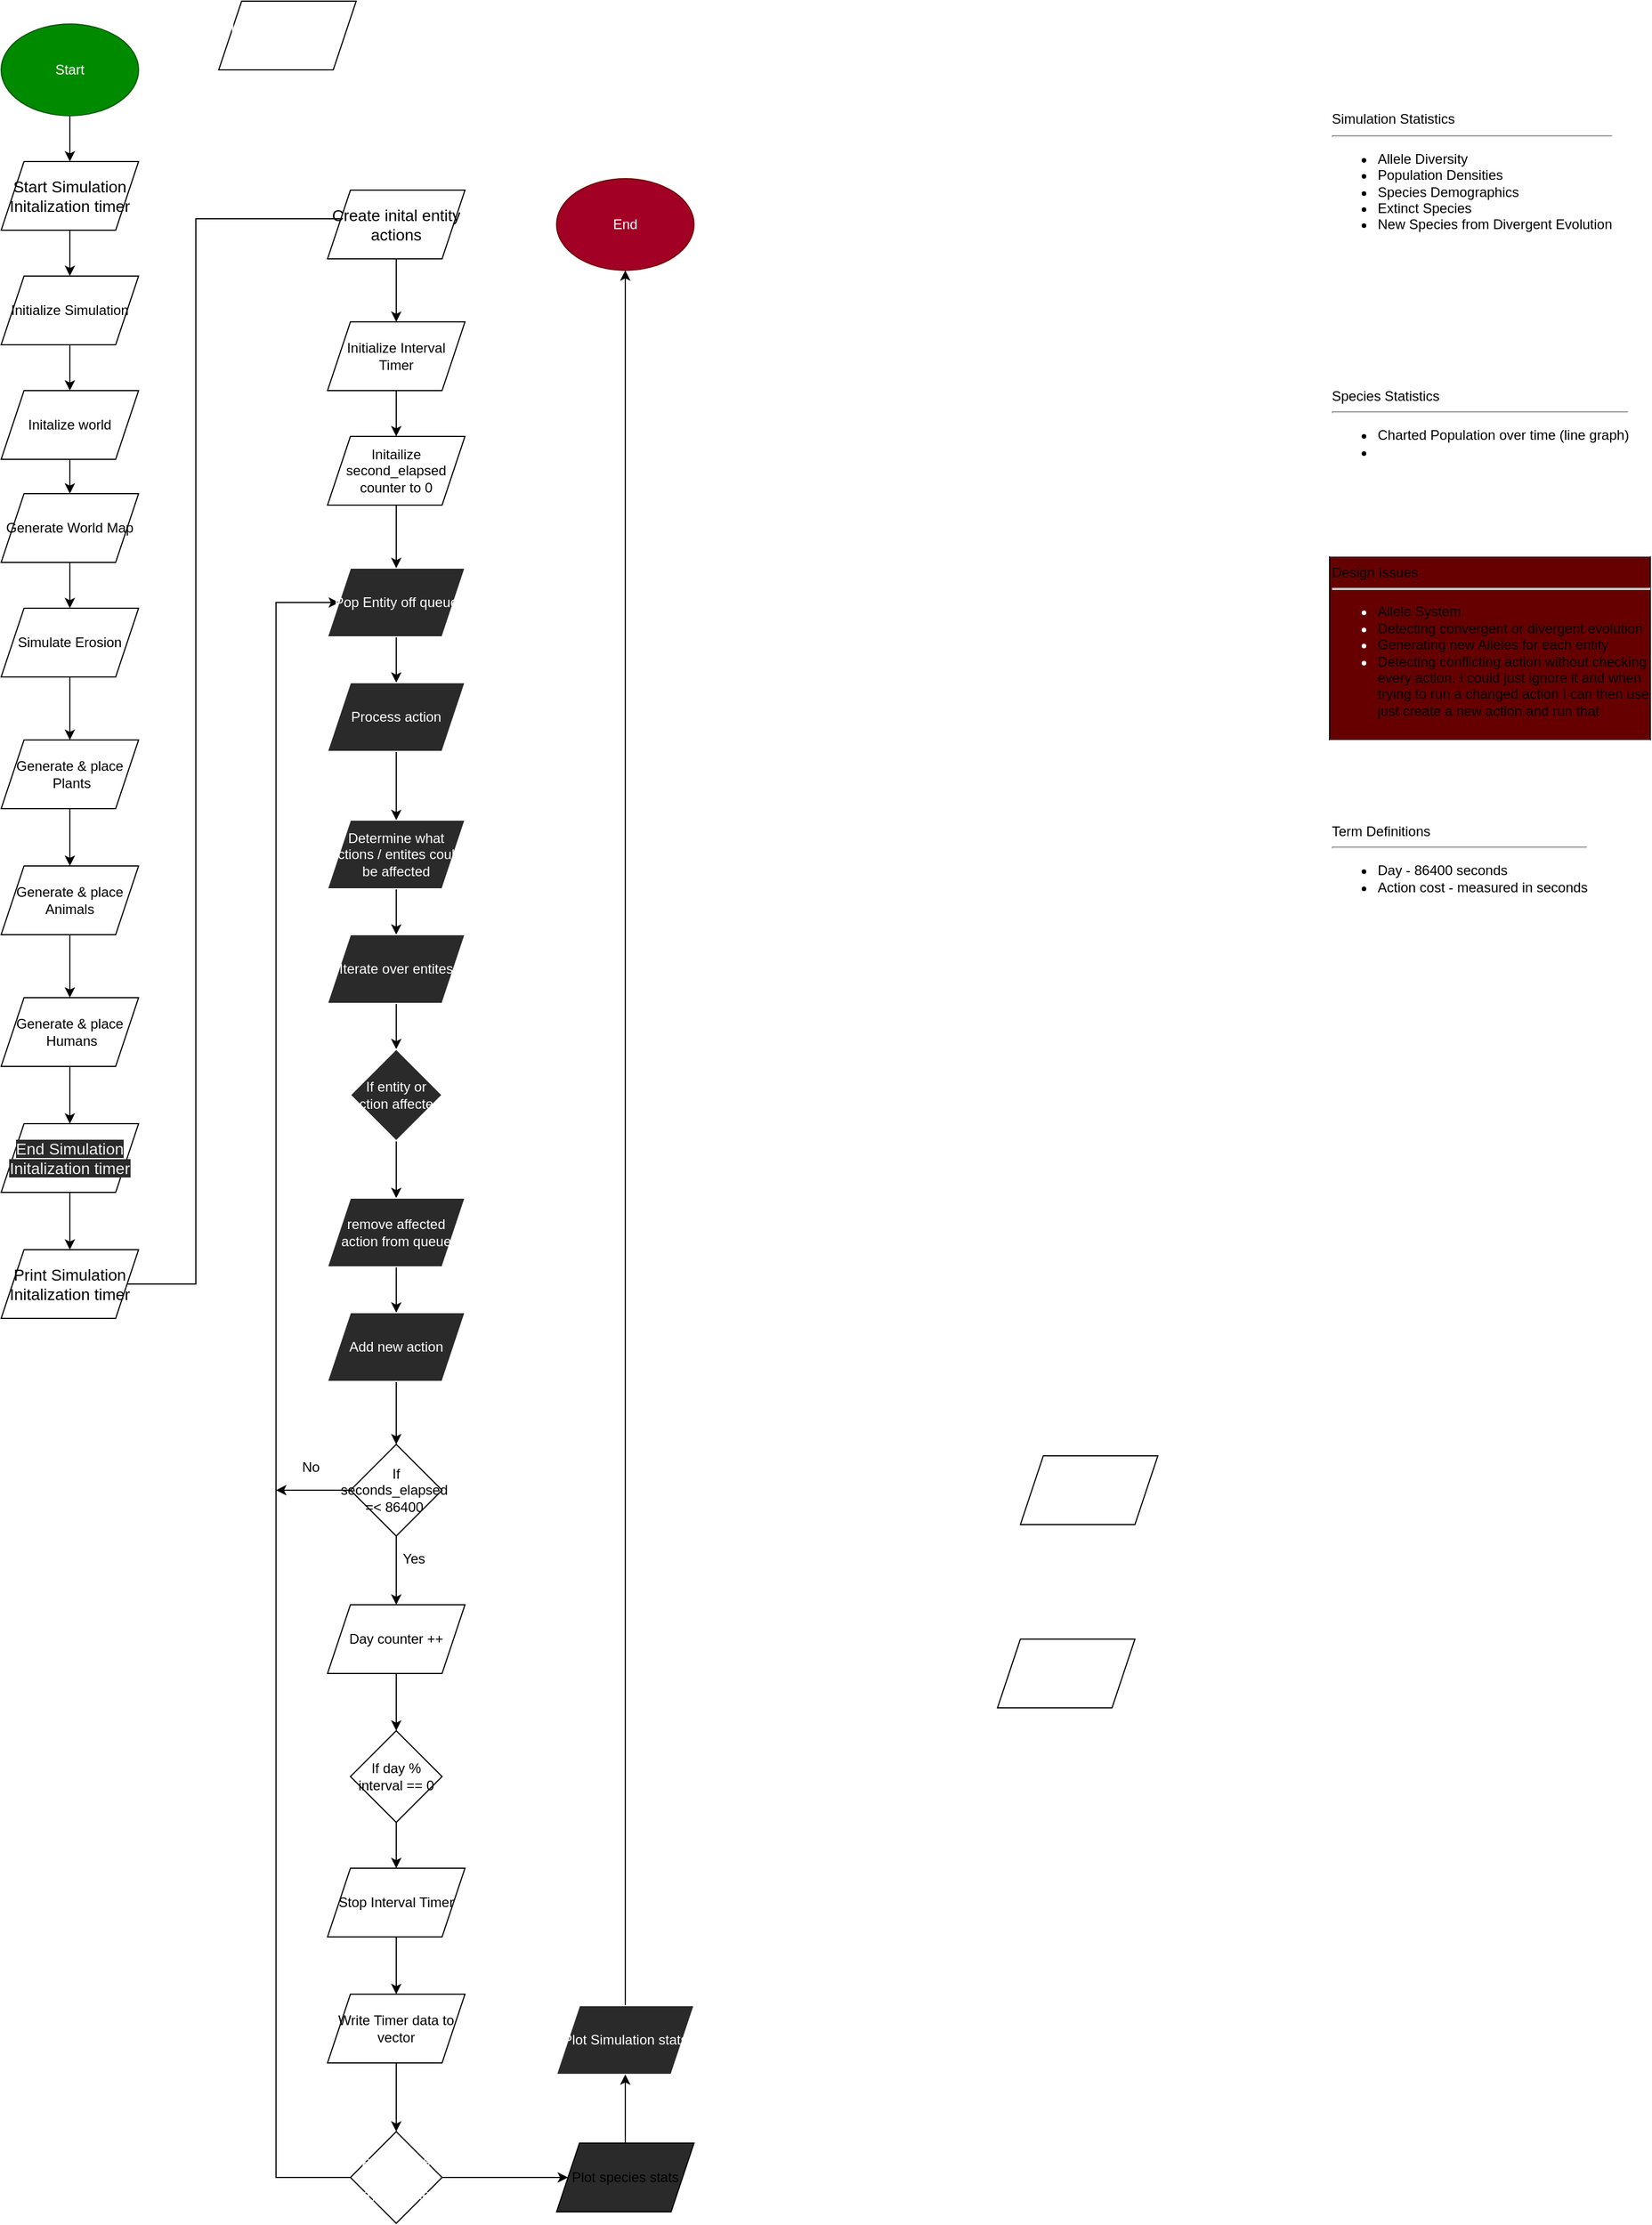 <mxfile version="17.4.2" type="device" pages="12"><diagram id="Y3Hss5OXGOfQJNNMsKcp" name="Flowchart"><mxGraphModel dx="2062" dy="1225" grid="1" gridSize="10" guides="1" tooltips="1" connect="1" arrows="1" fold="1" page="1" pageScale="1" pageWidth="850" pageHeight="1100" math="0" shadow="0"><root><mxCell id="76ZIfZaH4XyBxugLupi8-0"/><mxCell id="76ZIfZaH4XyBxugLupi8-1" parent="76ZIfZaH4XyBxugLupi8-0"/><mxCell id="JJYOW-gbgZ0rPO0dby0P-6" value="" style="edgeStyle=orthogonalEdgeStyle;rounded=0;orthogonalLoop=1;jettySize=auto;html=1;fontSize=14;fontColor=#000000;" parent="76ZIfZaH4XyBxugLupi8-1" source="76ZIfZaH4XyBxugLupi8-2" target="JJYOW-gbgZ0rPO0dby0P-0" edge="1"><mxGeometry relative="1" as="geometry"/></mxCell><mxCell id="76ZIfZaH4XyBxugLupi8-2" value="Start" style="ellipse;whiteSpace=wrap;html=1;fillColor=#008a00;strokeColor=#005700;fontColor=#ffffff;" parent="76ZIfZaH4XyBxugLupi8-1" vertex="1"><mxGeometry x="160" y="30" width="120" height="80" as="geometry"/></mxCell><mxCell id="76ZIfZaH4XyBxugLupi8-3" value="End" style="ellipse;whiteSpace=wrap;html=1;fillColor=#a20025;strokeColor=#6F0000;fontColor=#ffffff;" parent="76ZIfZaH4XyBxugLupi8-1" vertex="1"><mxGeometry x="645" y="165" width="120" height="80" as="geometry"/></mxCell><mxCell id="CaTTLH90DpsvVooFgPbJ-0" value="Load Acheivement List" style="shape=parallelogram;perimeter=parallelogramPerimeter;whiteSpace=wrap;html=1;fixedSize=1;fontColor=#FFFFFF;" parent="76ZIfZaH4XyBxugLupi8-1" vertex="1"><mxGeometry x="350" y="10" width="120" height="60" as="geometry"/></mxCell><mxCell id="e0ZlxBHOmB9EIocbDTH_-3" style="edgeStyle=orthogonalEdgeStyle;rounded=0;orthogonalLoop=1;jettySize=auto;html=1;exitX=1;exitY=0.5;exitDx=0;exitDy=0;fontColor=#000000;" parent="76ZIfZaH4XyBxugLupi8-1" source="-EHgUlbUqPQ2nPK6oCip-8" target="e0ZlxBHOmB9EIocbDTH_-0" edge="1"><mxGeometry relative="1" as="geometry"/></mxCell><mxCell id="e0ZlxBHOmB9EIocbDTH_-29" style="edgeStyle=orthogonalEdgeStyle;rounded=0;orthogonalLoop=1;jettySize=auto;html=1;exitX=0;exitY=0.5;exitDx=0;exitDy=0;fontColor=#FFFFFF;entryX=0;entryY=0.5;entryDx=0;entryDy=0;" parent="76ZIfZaH4XyBxugLupi8-1" source="-EHgUlbUqPQ2nPK6oCip-8" target="e0ZlxBHOmB9EIocbDTH_-13" edge="1"><mxGeometry relative="1" as="geometry"><mxPoint x="295" y="430" as="targetPoint"/><Array as="points"><mxPoint x="400" y="1910"/><mxPoint x="400" y="535"/></Array></mxGeometry></mxCell><mxCell id="-EHgUlbUqPQ2nPK6oCip-8" value="All humans dead or max days reached" style="rhombus;whiteSpace=wrap;html=1;fontColor=#FFFFFF;" parent="76ZIfZaH4XyBxugLupi8-1" vertex="1"><mxGeometry x="465" y="1870" width="80" height="80" as="geometry"/></mxCell><mxCell id="egxnGKczoblxfWTLwU-m-10" value="" style="edgeStyle=orthogonalEdgeStyle;rounded=0;orthogonalLoop=1;jettySize=auto;html=1;" parent="76ZIfZaH4XyBxugLupi8-1" source="egxnGKczoblxfWTLwU-m-2" target="egxnGKczoblxfWTLwU-m-3" edge="1"><mxGeometry relative="1" as="geometry"/></mxCell><mxCell id="egxnGKczoblxfWTLwU-m-2" value="Initialize Simulation" style="shape=parallelogram;perimeter=parallelogramPerimeter;whiteSpace=wrap;html=1;fixedSize=1;" parent="76ZIfZaH4XyBxugLupi8-1" vertex="1"><mxGeometry x="160" y="250" width="120" height="60" as="geometry"/></mxCell><mxCell id="egxnGKczoblxfWTLwU-m-11" value="" style="edgeStyle=orthogonalEdgeStyle;rounded=0;orthogonalLoop=1;jettySize=auto;html=1;" parent="76ZIfZaH4XyBxugLupi8-1" source="egxnGKczoblxfWTLwU-m-3" target="egxnGKczoblxfWTLwU-m-4" edge="1"><mxGeometry relative="1" as="geometry"/></mxCell><mxCell id="egxnGKczoblxfWTLwU-m-3" value="Initalize world" style="shape=parallelogram;perimeter=parallelogramPerimeter;whiteSpace=wrap;html=1;fixedSize=1;" parent="76ZIfZaH4XyBxugLupi8-1" vertex="1"><mxGeometry x="160" y="350" width="120" height="60" as="geometry"/></mxCell><mxCell id="egxnGKczoblxfWTLwU-m-12" value="" style="edgeStyle=orthogonalEdgeStyle;rounded=0;orthogonalLoop=1;jettySize=auto;html=1;" parent="76ZIfZaH4XyBxugLupi8-1" source="egxnGKczoblxfWTLwU-m-4" target="egxnGKczoblxfWTLwU-m-5" edge="1"><mxGeometry relative="1" as="geometry"/></mxCell><mxCell id="egxnGKczoblxfWTLwU-m-4" value="Generate World Map" style="shape=parallelogram;perimeter=parallelogramPerimeter;whiteSpace=wrap;html=1;fixedSize=1;" parent="76ZIfZaH4XyBxugLupi8-1" vertex="1"><mxGeometry x="160" y="440" width="120" height="60" as="geometry"/></mxCell><mxCell id="egxnGKczoblxfWTLwU-m-13" value="" style="edgeStyle=orthogonalEdgeStyle;rounded=0;orthogonalLoop=1;jettySize=auto;html=1;" parent="76ZIfZaH4XyBxugLupi8-1" source="egxnGKczoblxfWTLwU-m-5" target="egxnGKczoblxfWTLwU-m-6" edge="1"><mxGeometry relative="1" as="geometry"/></mxCell><mxCell id="egxnGKczoblxfWTLwU-m-5" value="Simulate Erosion" style="shape=parallelogram;perimeter=parallelogramPerimeter;whiteSpace=wrap;html=1;fixedSize=1;" parent="76ZIfZaH4XyBxugLupi8-1" vertex="1"><mxGeometry x="160" y="540" width="120" height="60" as="geometry"/></mxCell><mxCell id="egxnGKczoblxfWTLwU-m-14" value="" style="edgeStyle=orthogonalEdgeStyle;rounded=0;orthogonalLoop=1;jettySize=auto;html=1;" parent="76ZIfZaH4XyBxugLupi8-1" source="egxnGKczoblxfWTLwU-m-6" target="egxnGKczoblxfWTLwU-m-8" edge="1"><mxGeometry relative="1" as="geometry"/></mxCell><mxCell id="egxnGKczoblxfWTLwU-m-6" value="Generate&amp;nbsp;&amp;amp; place&lt;br&gt;&amp;nbsp;Plants" style="shape=parallelogram;perimeter=parallelogramPerimeter;whiteSpace=wrap;html=1;fixedSize=1;" parent="76ZIfZaH4XyBxugLupi8-1" vertex="1"><mxGeometry x="160" y="655" width="120" height="60" as="geometry"/></mxCell><mxCell id="JJYOW-gbgZ0rPO0dby0P-10" value="" style="edgeStyle=orthogonalEdgeStyle;rounded=0;orthogonalLoop=1;jettySize=auto;html=1;fontSize=14;fontColor=#000000;" parent="76ZIfZaH4XyBxugLupi8-1" source="egxnGKczoblxfWTLwU-m-7" target="JJYOW-gbgZ0rPO0dby0P-1" edge="1"><mxGeometry relative="1" as="geometry"/></mxCell><mxCell id="egxnGKczoblxfWTLwU-m-7" value="Generate&amp;nbsp;&amp;amp; place&lt;br&gt;&amp;nbsp;Humans" style="shape=parallelogram;perimeter=parallelogramPerimeter;whiteSpace=wrap;html=1;fixedSize=1;" parent="76ZIfZaH4XyBxugLupi8-1" vertex="1"><mxGeometry x="160" y="880" width="120" height="60" as="geometry"/></mxCell><mxCell id="JJYOW-gbgZ0rPO0dby0P-9" value="" style="edgeStyle=orthogonalEdgeStyle;rounded=0;orthogonalLoop=1;jettySize=auto;html=1;fontSize=14;fontColor=#000000;" parent="76ZIfZaH4XyBxugLupi8-1" source="egxnGKczoblxfWTLwU-m-8" target="egxnGKczoblxfWTLwU-m-7" edge="1"><mxGeometry relative="1" as="geometry"/></mxCell><mxCell id="egxnGKczoblxfWTLwU-m-8" value="Generate &amp;amp; place Animals" style="shape=parallelogram;perimeter=parallelogramPerimeter;whiteSpace=wrap;html=1;fixedSize=1;" parent="76ZIfZaH4XyBxugLupi8-1" vertex="1"><mxGeometry x="160" y="765" width="120" height="60" as="geometry"/></mxCell><mxCell id="egxnGKczoblxfWTLwU-m-20" value="&lt;font color=&quot;#000000&quot;&gt;Simulation Statistics&lt;br&gt;&lt;/font&gt;&lt;hr&gt;&lt;font color=&quot;#000000&quot;&gt;&lt;ul&gt;&lt;li&gt;&lt;font color=&quot;#000000&quot;&gt;Allele Diversity&lt;/font&gt;&lt;/li&gt;&lt;li&gt;&lt;font color=&quot;#000000&quot;&gt;Population Densities&lt;/font&gt;&lt;/li&gt;&lt;li&gt;&lt;font color=&quot;#000000&quot;&gt;Species Demographics&lt;/font&gt;&lt;/li&gt;&lt;li&gt;&lt;font color=&quot;#000000&quot;&gt;Extinct Species&lt;/font&gt;&lt;/li&gt;&lt;li&gt;New Species from Divergent Evolution&lt;/li&gt;&lt;/ul&gt;&lt;/font&gt;" style="text;html=1;strokeColor=none;fillColor=#FFFFFF;align=left;verticalAlign=middle;whiteSpace=wrap;rounded=0;" parent="76ZIfZaH4XyBxugLupi8-1" vertex="1"><mxGeometry x="1320" y="55" width="280" height="220" as="geometry"/></mxCell><mxCell id="egxnGKczoblxfWTLwU-m-21" value="&lt;font color=&quot;#000000&quot;&gt;Design Issues&lt;br&gt;&lt;/font&gt;&lt;hr&gt;&lt;ul&gt;&lt;li&gt;&lt;font color=&quot;#000000&quot;&gt;Allele System&lt;/font&gt;&lt;/li&gt;&lt;li&gt;&lt;font color=&quot;#000000&quot;&gt;Detecting convergent or divergent evolution&lt;/font&gt;&lt;/li&gt;&lt;li&gt;&lt;font color=&quot;#000000&quot;&gt;Generating new Alleles for each entity&lt;/font&gt;&lt;/li&gt;&lt;li&gt;&lt;font color=&quot;#000000&quot;&gt;Detecting conflicting action without checking every action. I could just ignore it and when trying to run a changed action I can then use just create a new action and run that&lt;/font&gt;&lt;/li&gt;&lt;/ul&gt;" style="text;html=1;strokeColor=#000000;fillColor=#660000;align=left;verticalAlign=middle;whiteSpace=wrap;rounded=0;fontColor=#ffffff;" parent="76ZIfZaH4XyBxugLupi8-1" vertex="1"><mxGeometry x="1320" y="495" width="280" height="160" as="geometry"/></mxCell><mxCell id="e0ZlxBHOmB9EIocbDTH_-9" value="" style="edgeStyle=orthogonalEdgeStyle;rounded=0;orthogonalLoop=1;jettySize=auto;html=1;fontColor=#FFFFFF;" parent="76ZIfZaH4XyBxugLupi8-1" source="e0ZlxBHOmB9EIocbDTH_-0" target="e0ZlxBHOmB9EIocbDTH_-8" edge="1"><mxGeometry relative="1" as="geometry"/></mxCell><mxCell id="e0ZlxBHOmB9EIocbDTH_-0" value="Plot species stats" style="shape=parallelogram;perimeter=parallelogramPerimeter;whiteSpace=wrap;html=1;fixedSize=1;fillColor=#2A2A2A;" parent="76ZIfZaH4XyBxugLupi8-1" vertex="1"><mxGeometry x="645" y="1880" width="120" height="60" as="geometry"/></mxCell><mxCell id="e0ZlxBHOmB9EIocbDTH_-2" value="&lt;font color=&quot;#000000&quot;&gt;Species Statistics&lt;br&gt;&lt;/font&gt;&lt;hr&gt;&lt;font color=&quot;#000000&quot;&gt;&lt;ul&gt;&lt;li&gt;Charted Population over time (line graph)&lt;/li&gt;&lt;li&gt;&lt;br&gt;&lt;/li&gt;&lt;/ul&gt;&lt;/font&gt;" style="text;html=1;strokeColor=none;fillColor=#FFFFFF;align=left;verticalAlign=middle;whiteSpace=wrap;rounded=0;" parent="76ZIfZaH4XyBxugLupi8-1" vertex="1"><mxGeometry x="1320" y="275" width="280" height="220" as="geometry"/></mxCell><mxCell id="e0ZlxBHOmB9EIocbDTH_-5" value="&lt;font color=&quot;#ffffff&quot;&gt;No&lt;/font&gt;" style="text;html=1;align=center;verticalAlign=middle;resizable=0;points=[];autosize=1;strokeColor=none;fillColor=none;fontColor=#000000;" parent="76ZIfZaH4XyBxugLupi8-1" vertex="1"><mxGeometry x="415" y="1890" width="30" height="20" as="geometry"/></mxCell><mxCell id="e0ZlxBHOmB9EIocbDTH_-6" value="Yes" style="text;html=1;align=center;verticalAlign=middle;resizable=0;points=[];autosize=1;strokeColor=none;fillColor=none;fontColor=#FFFFFF;" parent="76ZIfZaH4XyBxugLupi8-1" vertex="1"><mxGeometry x="565" y="1890" width="40" height="20" as="geometry"/></mxCell><mxCell id="e0ZlxBHOmB9EIocbDTH_-12" value="" style="edgeStyle=orthogonalEdgeStyle;rounded=0;orthogonalLoop=1;jettySize=auto;html=1;fontColor=#FFFFFF;" parent="76ZIfZaH4XyBxugLupi8-1" source="e0ZlxBHOmB9EIocbDTH_-8" target="76ZIfZaH4XyBxugLupi8-3" edge="1"><mxGeometry relative="1" as="geometry"/></mxCell><mxCell id="e0ZlxBHOmB9EIocbDTH_-8" value="Plot Simulation stats" style="shape=parallelogram;perimeter=parallelogramPerimeter;whiteSpace=wrap;html=1;fixedSize=1;fontColor=#FFFFFF;strokeColor=#FFFFFF;fillColor=#2A2A2A;" parent="76ZIfZaH4XyBxugLupi8-1" vertex="1"><mxGeometry x="645" y="1760" width="120" height="60" as="geometry"/></mxCell><mxCell id="e0ZlxBHOmB9EIocbDTH_-21" value="" style="edgeStyle=orthogonalEdgeStyle;rounded=0;orthogonalLoop=1;jettySize=auto;html=1;fontColor=#FFFFFF;" parent="76ZIfZaH4XyBxugLupi8-1" source="e0ZlxBHOmB9EIocbDTH_-13" target="e0ZlxBHOmB9EIocbDTH_-14" edge="1"><mxGeometry relative="1" as="geometry"/></mxCell><mxCell id="e0ZlxBHOmB9EIocbDTH_-13" value="Pop Entity off queue" style="shape=parallelogram;perimeter=parallelogramPerimeter;whiteSpace=wrap;html=1;fixedSize=1;fontColor=#FFFFFF;strokeColor=#FFFFFF;fillColor=#2A2A2A;" parent="76ZIfZaH4XyBxugLupi8-1" vertex="1"><mxGeometry x="445" y="505" width="120" height="60" as="geometry"/></mxCell><mxCell id="e0ZlxBHOmB9EIocbDTH_-22" value="" style="edgeStyle=orthogonalEdgeStyle;rounded=0;orthogonalLoop=1;jettySize=auto;html=1;fontColor=#FFFFFF;" parent="76ZIfZaH4XyBxugLupi8-1" source="e0ZlxBHOmB9EIocbDTH_-14" target="e0ZlxBHOmB9EIocbDTH_-15" edge="1"><mxGeometry relative="1" as="geometry"/></mxCell><mxCell id="e0ZlxBHOmB9EIocbDTH_-14" value="Process action" style="shape=parallelogram;perimeter=parallelogramPerimeter;whiteSpace=wrap;html=1;fixedSize=1;fontColor=#FFFFFF;strokeColor=#FFFFFF;fillColor=#2A2A2A;" parent="76ZIfZaH4XyBxugLupi8-1" vertex="1"><mxGeometry x="445" y="605" width="120" height="60" as="geometry"/></mxCell><mxCell id="e0ZlxBHOmB9EIocbDTH_-23" value="" style="edgeStyle=orthogonalEdgeStyle;rounded=0;orthogonalLoop=1;jettySize=auto;html=1;fontColor=#FFFFFF;" parent="76ZIfZaH4XyBxugLupi8-1" source="e0ZlxBHOmB9EIocbDTH_-15" target="e0ZlxBHOmB9EIocbDTH_-16" edge="1"><mxGeometry relative="1" as="geometry"/></mxCell><mxCell id="e0ZlxBHOmB9EIocbDTH_-15" value="Determine what actions / entites could be affected" style="shape=parallelogram;perimeter=parallelogramPerimeter;whiteSpace=wrap;html=1;fixedSize=1;fontColor=#FFFFFF;strokeColor=#FFFFFF;fillColor=#2A2A2A;" parent="76ZIfZaH4XyBxugLupi8-1" vertex="1"><mxGeometry x="445" y="725" width="120" height="60" as="geometry"/></mxCell><mxCell id="e0ZlxBHOmB9EIocbDTH_-24" value="" style="edgeStyle=orthogonalEdgeStyle;rounded=0;orthogonalLoop=1;jettySize=auto;html=1;fontColor=#FFFFFF;" parent="76ZIfZaH4XyBxugLupi8-1" source="e0ZlxBHOmB9EIocbDTH_-16" target="e0ZlxBHOmB9EIocbDTH_-17" edge="1"><mxGeometry relative="1" as="geometry"/></mxCell><mxCell id="e0ZlxBHOmB9EIocbDTH_-16" value="Iterate over entites" style="shape=parallelogram;perimeter=parallelogramPerimeter;whiteSpace=wrap;html=1;fixedSize=1;fontColor=#FFFFFF;strokeColor=#FFFFFF;fillColor=#2A2A2A;" parent="76ZIfZaH4XyBxugLupi8-1" vertex="1"><mxGeometry x="445" y="825" width="120" height="60" as="geometry"/></mxCell><mxCell id="e0ZlxBHOmB9EIocbDTH_-25" value="" style="edgeStyle=orthogonalEdgeStyle;rounded=0;orthogonalLoop=1;jettySize=auto;html=1;fontColor=#FFFFFF;" parent="76ZIfZaH4XyBxugLupi8-1" source="e0ZlxBHOmB9EIocbDTH_-17" target="e0ZlxBHOmB9EIocbDTH_-19" edge="1"><mxGeometry relative="1" as="geometry"/></mxCell><mxCell id="e0ZlxBHOmB9EIocbDTH_-17" value="If entity or action affected" style="rhombus;whiteSpace=wrap;html=1;fontColor=#FFFFFF;strokeColor=#FFFFFF;fillColor=#2A2A2A;" parent="76ZIfZaH4XyBxugLupi8-1" vertex="1"><mxGeometry x="465" y="925" width="80" height="80" as="geometry"/></mxCell><mxCell id="0M0Z_vaBnP-QWcglf-9y-16" value="" style="edgeStyle=orthogonalEdgeStyle;rounded=0;orthogonalLoop=1;jettySize=auto;html=1;" edge="1" parent="76ZIfZaH4XyBxugLupi8-1" source="e0ZlxBHOmB9EIocbDTH_-18" target="0M0Z_vaBnP-QWcglf-9y-4"><mxGeometry relative="1" as="geometry"/></mxCell><mxCell id="e0ZlxBHOmB9EIocbDTH_-18" value="Add new action" style="shape=parallelogram;perimeter=parallelogramPerimeter;whiteSpace=wrap;html=1;fixedSize=1;fontColor=#FFFFFF;strokeColor=#FFFFFF;fillColor=#2A2A2A;" parent="76ZIfZaH4XyBxugLupi8-1" vertex="1"><mxGeometry x="445" y="1155" width="120" height="60" as="geometry"/></mxCell><mxCell id="e0ZlxBHOmB9EIocbDTH_-26" value="" style="edgeStyle=orthogonalEdgeStyle;rounded=0;orthogonalLoop=1;jettySize=auto;html=1;fontColor=#FFFFFF;" parent="76ZIfZaH4XyBxugLupi8-1" source="e0ZlxBHOmB9EIocbDTH_-19" target="e0ZlxBHOmB9EIocbDTH_-18" edge="1"><mxGeometry relative="1" as="geometry"/></mxCell><mxCell id="e0ZlxBHOmB9EIocbDTH_-19" value="remove affected action from queue" style="shape=parallelogram;perimeter=parallelogramPerimeter;whiteSpace=wrap;html=1;fixedSize=1;fontColor=#FFFFFF;strokeColor=#FFFFFF;fillColor=#2A2A2A;" parent="76ZIfZaH4XyBxugLupi8-1" vertex="1"><mxGeometry x="445" y="1055" width="120" height="60" as="geometry"/></mxCell><mxCell id="JJYOW-gbgZ0rPO0dby0P-7" value="" style="edgeStyle=orthogonalEdgeStyle;rounded=0;orthogonalLoop=1;jettySize=auto;html=1;fontSize=14;fontColor=#000000;" parent="76ZIfZaH4XyBxugLupi8-1" source="JJYOW-gbgZ0rPO0dby0P-0" target="egxnGKczoblxfWTLwU-m-2" edge="1"><mxGeometry relative="1" as="geometry"/></mxCell><mxCell id="JJYOW-gbgZ0rPO0dby0P-0" value="Start Simulation Initalization timer" style="shape=parallelogram;perimeter=parallelogramPerimeter;whiteSpace=wrap;html=1;fixedSize=1;fontSize=14;" parent="76ZIfZaH4XyBxugLupi8-1" vertex="1"><mxGeometry x="160" y="150" width="120" height="60" as="geometry"/></mxCell><mxCell id="JJYOW-gbgZ0rPO0dby0P-11" value="" style="edgeStyle=orthogonalEdgeStyle;rounded=0;orthogonalLoop=1;jettySize=auto;html=1;fontSize=14;fontColor=#000000;" parent="76ZIfZaH4XyBxugLupi8-1" source="JJYOW-gbgZ0rPO0dby0P-1" target="JJYOW-gbgZ0rPO0dby0P-2" edge="1"><mxGeometry relative="1" as="geometry"/></mxCell><mxCell id="JJYOW-gbgZ0rPO0dby0P-1" value="&lt;span style=&quot;color: rgb(240 , 240 , 240) ; font-family: &amp;#34;helvetica&amp;#34; ; font-size: 14px ; font-style: normal ; font-weight: 400 ; letter-spacing: normal ; text-align: center ; text-indent: 0px ; text-transform: none ; word-spacing: 0px ; background-color: rgb(42 , 42 , 42) ; display: inline ; float: none&quot;&gt;End Simulation Initalization timer&lt;/span&gt;" style="shape=parallelogram;perimeter=parallelogramPerimeter;whiteSpace=wrap;html=1;fixedSize=1;fontSize=14;" parent="76ZIfZaH4XyBxugLupi8-1" vertex="1"><mxGeometry x="160" y="990" width="120" height="60" as="geometry"/></mxCell><mxCell id="JJYOW-gbgZ0rPO0dby0P-13" style="edgeStyle=orthogonalEdgeStyle;rounded=0;orthogonalLoop=1;jettySize=auto;html=1;exitX=1;exitY=0.5;exitDx=0;exitDy=0;fontSize=14;fontColor=#000000;entryX=0;entryY=0.5;entryDx=0;entryDy=0;" parent="76ZIfZaH4XyBxugLupi8-1" source="JJYOW-gbgZ0rPO0dby0P-2" target="JJYOW-gbgZ0rPO0dby0P-12" edge="1"><mxGeometry relative="1" as="geometry"><mxPoint x="340" y="200" as="targetPoint"/><Array as="points"><mxPoint x="330" y="1130"/><mxPoint x="330" y="200"/><mxPoint x="460" y="200"/></Array></mxGeometry></mxCell><mxCell id="JJYOW-gbgZ0rPO0dby0P-2" value="Print Simulation Initalization timer" style="shape=parallelogram;perimeter=parallelogramPerimeter;whiteSpace=wrap;html=1;fixedSize=1;fontSize=14;" parent="76ZIfZaH4XyBxugLupi8-1" vertex="1"><mxGeometry x="160" y="1100" width="120" height="60" as="geometry"/></mxCell><mxCell id="YBY52nAGbotSQ-y0ibGR-12" value="" style="edgeStyle=orthogonalEdgeStyle;rounded=0;orthogonalLoop=1;jettySize=auto;html=1;" edge="1" parent="76ZIfZaH4XyBxugLupi8-1" source="JJYOW-gbgZ0rPO0dby0P-12" target="YBY52nAGbotSQ-y0ibGR-0"><mxGeometry relative="1" as="geometry"/></mxCell><mxCell id="JJYOW-gbgZ0rPO0dby0P-12" value="Create inital entity actions" style="shape=parallelogram;perimeter=parallelogramPerimeter;whiteSpace=wrap;html=1;fixedSize=1;fontSize=14;" parent="76ZIfZaH4XyBxugLupi8-1" vertex="1"><mxGeometry x="445" y="175" width="120" height="60" as="geometry"/></mxCell><mxCell id="0M0Z_vaBnP-QWcglf-9y-1" value="&lt;font color=&quot;#000000&quot;&gt;Term Definitions&lt;br&gt;&lt;/font&gt;&lt;hr&gt;&lt;font color=&quot;#000000&quot;&gt;&lt;ul&gt;&lt;li&gt;Day -&amp;nbsp;86400 seconds&lt;/li&gt;&lt;li&gt;Action cost - measured in seconds&lt;/li&gt;&lt;/ul&gt;&lt;/font&gt;" style="text;html=1;strokeColor=none;fillColor=#FFFFFF;align=left;verticalAlign=middle;whiteSpace=wrap;rounded=0;" vertex="1" parent="76ZIfZaH4XyBxugLupi8-1"><mxGeometry x="1320" y="655" width="280" height="220" as="geometry"/></mxCell><mxCell id="0M0Z_vaBnP-QWcglf-9y-6" value="" style="edgeStyle=orthogonalEdgeStyle;rounded=0;orthogonalLoop=1;jettySize=auto;html=1;" edge="1" parent="76ZIfZaH4XyBxugLupi8-1" source="0M0Z_vaBnP-QWcglf-9y-2" target="e0ZlxBHOmB9EIocbDTH_-13"><mxGeometry relative="1" as="geometry"/></mxCell><mxCell id="0M0Z_vaBnP-QWcglf-9y-2" value="Initailize second_elapsed counter to 0" style="shape=parallelogram;perimeter=parallelogramPerimeter;whiteSpace=wrap;html=1;fixedSize=1;" vertex="1" parent="76ZIfZaH4XyBxugLupi8-1"><mxGeometry x="445" y="390" width="120" height="60" as="geometry"/></mxCell><mxCell id="0M0Z_vaBnP-QWcglf-9y-8" value="" style="edgeStyle=orthogonalEdgeStyle;rounded=0;orthogonalLoop=1;jettySize=auto;html=1;" edge="1" parent="76ZIfZaH4XyBxugLupi8-1" source="0M0Z_vaBnP-QWcglf-9y-4" target="0M0Z_vaBnP-QWcglf-9y-7"><mxGeometry relative="1" as="geometry"/></mxCell><mxCell id="0M0Z_vaBnP-QWcglf-9y-15" style="edgeStyle=orthogonalEdgeStyle;rounded=0;orthogonalLoop=1;jettySize=auto;html=1;" edge="1" parent="76ZIfZaH4XyBxugLupi8-1" source="0M0Z_vaBnP-QWcglf-9y-4"><mxGeometry relative="1" as="geometry"><mxPoint x="400" y="1310" as="targetPoint"/></mxGeometry></mxCell><mxCell id="0M0Z_vaBnP-QWcglf-9y-4" value="&lt;span&gt;If seconds_elapsed&amp;nbsp; =&amp;lt; 86400&amp;nbsp;&lt;/span&gt;" style="rhombus;whiteSpace=wrap;html=1;" vertex="1" parent="76ZIfZaH4XyBxugLupi8-1"><mxGeometry x="465" y="1270" width="80" height="80" as="geometry"/></mxCell><mxCell id="YBY52nAGbotSQ-y0ibGR-8" value="" style="edgeStyle=orthogonalEdgeStyle;rounded=0;orthogonalLoop=1;jettySize=auto;html=1;" edge="1" parent="76ZIfZaH4XyBxugLupi8-1" source="0M0Z_vaBnP-QWcglf-9y-7" target="YBY52nAGbotSQ-y0ibGR-1"><mxGeometry relative="1" as="geometry"/></mxCell><mxCell id="0M0Z_vaBnP-QWcglf-9y-7" value="Day counter ++" style="shape=parallelogram;perimeter=parallelogramPerimeter;whiteSpace=wrap;html=1;fixedSize=1;" vertex="1" parent="76ZIfZaH4XyBxugLupi8-1"><mxGeometry x="445" y="1410" width="120" height="60" as="geometry"/></mxCell><mxCell id="0M0Z_vaBnP-QWcglf-9y-10" value="Yes" style="text;html=1;align=center;verticalAlign=middle;resizable=0;points=[];autosize=1;strokeColor=none;fillColor=none;" vertex="1" parent="76ZIfZaH4XyBxugLupi8-1"><mxGeometry x="500" y="1360" width="40" height="20" as="geometry"/></mxCell><mxCell id="0M0Z_vaBnP-QWcglf-9y-11" value="No" style="text;html=1;align=center;verticalAlign=middle;resizable=0;points=[];autosize=1;strokeColor=none;fillColor=none;" vertex="1" parent="76ZIfZaH4XyBxugLupi8-1"><mxGeometry x="415" y="1280" width="30" height="20" as="geometry"/></mxCell><mxCell id="YBY52nAGbotSQ-y0ibGR-13" value="" style="edgeStyle=orthogonalEdgeStyle;rounded=0;orthogonalLoop=1;jettySize=auto;html=1;" edge="1" parent="76ZIfZaH4XyBxugLupi8-1" source="YBY52nAGbotSQ-y0ibGR-0" target="0M0Z_vaBnP-QWcglf-9y-2"><mxGeometry relative="1" as="geometry"/></mxCell><mxCell id="YBY52nAGbotSQ-y0ibGR-0" value="Initialize Interval Timer" style="shape=parallelogram;perimeter=parallelogramPerimeter;whiteSpace=wrap;html=1;fixedSize=1;" vertex="1" parent="76ZIfZaH4XyBxugLupi8-1"><mxGeometry x="445" y="290" width="120" height="60" as="geometry"/></mxCell><mxCell id="YBY52nAGbotSQ-y0ibGR-9" value="" style="edgeStyle=orthogonalEdgeStyle;rounded=0;orthogonalLoop=1;jettySize=auto;html=1;" edge="1" parent="76ZIfZaH4XyBxugLupi8-1" source="YBY52nAGbotSQ-y0ibGR-1" target="YBY52nAGbotSQ-y0ibGR-3"><mxGeometry relative="1" as="geometry"/></mxCell><mxCell id="YBY52nAGbotSQ-y0ibGR-1" value="If day % interval == 0" style="rhombus;whiteSpace=wrap;html=1;" vertex="1" parent="76ZIfZaH4XyBxugLupi8-1"><mxGeometry x="465" y="1520" width="80" height="80" as="geometry"/></mxCell><mxCell id="YBY52nAGbotSQ-y0ibGR-2" value="" style="shape=parallelogram;perimeter=parallelogramPerimeter;whiteSpace=wrap;html=1;fixedSize=1;" vertex="1" parent="76ZIfZaH4XyBxugLupi8-1"><mxGeometry x="1050" y="1280" width="120" height="60" as="geometry"/></mxCell><mxCell id="YBY52nAGbotSQ-y0ibGR-10" value="" style="edgeStyle=orthogonalEdgeStyle;rounded=0;orthogonalLoop=1;jettySize=auto;html=1;" edge="1" parent="76ZIfZaH4XyBxugLupi8-1" source="YBY52nAGbotSQ-y0ibGR-3" target="YBY52nAGbotSQ-y0ibGR-4"><mxGeometry relative="1" as="geometry"/></mxCell><mxCell id="YBY52nAGbotSQ-y0ibGR-3" value="Stop Interval Timer" style="shape=parallelogram;perimeter=parallelogramPerimeter;whiteSpace=wrap;html=1;fixedSize=1;" vertex="1" parent="76ZIfZaH4XyBxugLupi8-1"><mxGeometry x="445" y="1640" width="120" height="60" as="geometry"/></mxCell><mxCell id="YBY52nAGbotSQ-y0ibGR-11" value="" style="edgeStyle=orthogonalEdgeStyle;rounded=0;orthogonalLoop=1;jettySize=auto;html=1;" edge="1" parent="76ZIfZaH4XyBxugLupi8-1" source="YBY52nAGbotSQ-y0ibGR-4" target="-EHgUlbUqPQ2nPK6oCip-8"><mxGeometry relative="1" as="geometry"/></mxCell><mxCell id="YBY52nAGbotSQ-y0ibGR-4" value="Write Timer data to vector" style="shape=parallelogram;perimeter=parallelogramPerimeter;whiteSpace=wrap;html=1;fixedSize=1;" vertex="1" parent="76ZIfZaH4XyBxugLupi8-1"><mxGeometry x="445" y="1750" width="120" height="60" as="geometry"/></mxCell><mxCell id="YBY52nAGbotSQ-y0ibGR-5" value="" style="shape=parallelogram;perimeter=parallelogramPerimeter;whiteSpace=wrap;html=1;fixedSize=1;" vertex="1" parent="76ZIfZaH4XyBxugLupi8-1"><mxGeometry x="1030" y="1440" width="120" height="60" as="geometry"/></mxCell></root></mxGraphModel></diagram><diagram id="cx_84sCd-sIZLoRM1jRQ" name="Dev Plan"><mxGraphModel dx="2062" dy="1225" grid="1" gridSize="10" guides="1" tooltips="1" connect="1" arrows="1" fold="1" page="1" pageScale="1" pageWidth="850" pageHeight="1100" math="0" shadow="0"><root><mxCell id="0"/><mxCell id="1" parent="0"/><mxCell id="5pqTLfuGjXzXHnG0qLcm-1" value="Reinstate the plant, animal, human structs" style="shape=parallelogram;perimeter=parallelogramPerimeter;whiteSpace=wrap;html=1;fixedSize=1;" vertex="1" parent="1"><mxGeometry x="215" y="130" width="210" height="110" as="geometry"/></mxCell><mxCell id="5pqTLfuGjXzXHnG0qLcm-2" value="Use Entity as a trait for the commonailities" style="text;html=1;strokeColor=none;fillColor=none;align=center;verticalAlign=middle;whiteSpace=wrap;rounded=0;" vertex="1" parent="1"><mxGeometry x="500" y="130" width="160" height="110" as="geometry"/></mxCell></root></mxGraphModel></diagram><diagram id="C5RBs43oDa-KdzZeNtuy" name="Classes"><mxGraphModel dx="2889" dy="2394" grid="1" gridSize="10" guides="1" tooltips="1" connect="1" arrows="1" fold="1" page="1" pageScale="1" pageWidth="827" pageHeight="1169" math="0" shadow="0"><root><mxCell id="WIyWlLk6GJQsqaUBKTNV-0"/><mxCell id="WIyWlLk6GJQsqaUBKTNV-1" parent="WIyWlLk6GJQsqaUBKTNV-0"/><mxCell id="zkfFHV4jXpPFQw0GAbJ--0" value="Entity" style="swimlane;fontStyle=2;align=center;verticalAlign=top;childLayout=stackLayout;horizontal=1;startSize=26;horizontalStack=0;resizeParent=1;resizeLast=0;collapsible=1;marginBottom=0;rounded=0;shadow=0;strokeWidth=1;" parent="WIyWlLk6GJQsqaUBKTNV-1" vertex="1"><mxGeometry x="180" y="153" width="260" height="772" as="geometry"><mxRectangle x="230" y="140" width="160" height="26" as="alternateBounds"/></mxGeometry></mxCell><mxCell id="lO1jTTlKHXToJG3iWUfu-11" value="+ pid: usize" style="text;align=left;verticalAlign=top;spacingLeft=4;spacingRight=4;overflow=hidden;rotatable=0;points=[[0,0.5],[1,0.5]];portConstraint=eastwest;rounded=0;shadow=0;html=0;" parent="zkfFHV4jXpPFQw0GAbJ--0" vertex="1"><mxGeometry y="26" width="260" height="26" as="geometry"/></mxCell><mxCell id="Q-IqnVH4vRcM9e2tm1l6-6" value="+ entity_tt: EntityType" style="text;align=left;verticalAlign=top;spacingLeft=4;spacingRight=4;overflow=hidden;rotatable=0;points=[[0,0.5],[1,0.5]];portConstraint=eastwest;rounded=0;shadow=0;html=0;" parent="zkfFHV4jXpPFQw0GAbJ--0" vertex="1"><mxGeometry y="52" width="260" height="26" as="geometry"/></mxCell><mxCell id="B9x6qg29VrSmZcoj97vU-11" value="- Generation  num: usize" style="text;align=left;verticalAlign=top;spacingLeft=4;spacingRight=4;overflow=hidden;rotatable=0;points=[[0,0.5],[1,0.5]];portConstraint=eastwest;rounded=0;shadow=0;html=0;" parent="zkfFHV4jXpPFQw0GAbJ--0" vertex="1"><mxGeometry y="78" width="260" height="26" as="geometry"/></mxCell><mxCell id="zkfFHV4jXpPFQw0GAbJ--1" value="+ First Name: String" style="text;align=left;verticalAlign=top;spacingLeft=4;spacingRight=4;overflow=hidden;rotatable=0;points=[[0,0.5],[1,0.5]];portConstraint=eastwest;" parent="zkfFHV4jXpPFQw0GAbJ--0" vertex="1"><mxGeometry y="104" width="260" height="26" as="geometry"/></mxCell><mxCell id="zkfFHV4jXpPFQw0GAbJ--2" value="+ Last Name: String" style="text;align=left;verticalAlign=top;spacingLeft=4;spacingRight=4;overflow=hidden;rotatable=0;points=[[0,0.5],[1,0.5]];portConstraint=eastwest;rounded=0;shadow=0;html=0;" parent="zkfFHV4jXpPFQw0GAbJ--0" vertex="1"><mxGeometry y="130" width="260" height="26" as="geometry"/></mxCell><mxCell id="5OxfVbEFN1971JLcdp4u-0" value="+ size: EntitySize" style="text;align=left;verticalAlign=top;spacingLeft=4;spacingRight=4;overflow=hidden;rotatable=0;points=[[0,0.5],[1,0.5]];portConstraint=eastwest;rounded=0;shadow=0;html=0;" parent="zkfFHV4jXpPFQw0GAbJ--0" vertex="1"><mxGeometry y="156" width="260" height="26" as="geometry"/></mxCell><mxCell id="zkfFHV4jXpPFQw0GAbJ--3" value="+ Score: i64" style="text;align=left;verticalAlign=top;spacingLeft=4;spacingRight=4;overflow=hidden;rotatable=0;points=[[0,0.5],[1,0.5]];portConstraint=eastwest;rounded=0;shadow=0;html=0;" parent="zkfFHV4jXpPFQw0GAbJ--0" vertex="1"><mxGeometry y="182" width="260" height="26" as="geometry"/></mxCell><mxCell id="B9x6qg29VrSmZcoj97vU-26" value="+ Birthday: usize" style="text;align=left;verticalAlign=top;spacingLeft=4;spacingRight=4;overflow=hidden;rotatable=0;points=[[0,0.5],[1,0.5]];portConstraint=eastwest;rounded=0;shadow=0;html=0;" parent="zkfFHV4jXpPFQw0GAbJ--0" vertex="1"><mxGeometry y="208" width="260" height="26" as="geometry"/></mxCell><mxCell id="B9x6qg29VrSmZcoj97vU-27" value="+ Birthyear: usize" style="text;align=left;verticalAlign=top;spacingLeft=4;spacingRight=4;overflow=hidden;rotatable=0;points=[[0,0.5],[1,0.5]];portConstraint=eastwest;rounded=0;shadow=0;html=0;" parent="zkfFHV4jXpPFQw0GAbJ--0" vertex="1"><mxGeometry y="234" width="260" height="26" as="geometry"/></mxCell><mxCell id="4H0dBuu5tV5vZmvH8V2F-8" value="+ x: usize" style="text;align=left;verticalAlign=top;spacingLeft=4;spacingRight=4;overflow=hidden;rotatable=0;points=[[0,0.5],[1,0.5]];portConstraint=eastwest;" parent="zkfFHV4jXpPFQw0GAbJ--0" vertex="1"><mxGeometry y="260" width="260" height="26" as="geometry"/></mxCell><mxCell id="4H0dBuu5tV5vZmvH8V2F-9" value="+ y: usize" style="text;align=left;verticalAlign=top;spacingLeft=4;spacingRight=4;overflow=hidden;rotatable=0;points=[[0,0.5],[1,0.5]];portConstraint=eastwest;" parent="zkfFHV4jXpPFQw0GAbJ--0" vertex="1"><mxGeometry y="286" width="260" height="26" as="geometry"/></mxCell><mxCell id="B9x6qg29VrSmZcoj97vU-33" value="+ Spouse: &amp;Person" style="text;align=left;verticalAlign=top;spacingLeft=4;spacingRight=4;overflow=hidden;rotatable=0;points=[[0,0.5],[1,0.5]];portConstraint=eastwest;rounded=0;shadow=0;html=0;" parent="zkfFHV4jXpPFQw0GAbJ--0" vertex="1"><mxGeometry y="312" width="260" height="26" as="geometry"/></mxCell><mxCell id="B9x6qg29VrSmZcoj97vU-42" value="+ Gender: Gender" style="text;strokeColor=none;fillColor=none;align=left;verticalAlign=top;spacingLeft=4;spacingRight=4;overflow=hidden;rotatable=0;points=[[0,0.5],[1,0.5]];portConstraint=eastwest;" parent="zkfFHV4jXpPFQw0GAbJ--0" vertex="1"><mxGeometry y="338" width="260" height="26" as="geometry"/></mxCell><mxCell id="imCDhhFIm7qoO2-DQUmg-0" value="+ Msg_Log: Vec&lt;Message&gt;" style="text;strokeColor=none;fillColor=none;align=left;verticalAlign=top;spacingLeft=4;spacingRight=4;overflow=hidden;rotatable=0;points=[[0,0.5],[1,0.5]];portConstraint=eastwest;" parent="zkfFHV4jXpPFQw0GAbJ--0" vertex="1"><mxGeometry y="364" width="260" height="26" as="geometry"/></mxCell><mxCell id="eu68-THiSZPoN81XYjgA-4" value="+ Tags: Vec&lt;pTag&gt;" style="text;strokeColor=none;fillColor=none;align=left;verticalAlign=top;spacingLeft=4;spacingRight=4;overflow=hidden;rotatable=0;points=[[0,0.5],[1,0.5]];portConstraint=eastwest;" parent="zkfFHV4jXpPFQw0GAbJ--0" vertex="1"><mxGeometry y="390" width="260" height="26" as="geometry"/></mxCell><mxCell id="lO1jTTlKHXToJG3iWUfu-8" value="+ Inventory: Hashmap&lt;Item,num&gt;" style="text;strokeColor=none;fillColor=none;align=left;verticalAlign=top;spacingLeft=4;spacingRight=4;overflow=hidden;rotatable=0;points=[[0,0.5],[1,0.5]];portConstraint=eastwest;" parent="zkfFHV4jXpPFQw0GAbJ--0" vertex="1"><mxGeometry y="416" width="260" height="26" as="geometry"/></mxCell><mxCell id="w4_vxK_BvMbKeM4zjPSG-0" value="+ Offspring Made: usize" style="text;strokeColor=none;fillColor=none;align=left;verticalAlign=top;spacingLeft=4;spacingRight=4;overflow=hidden;rotatable=0;points=[[0,0.5],[1,0.5]];portConstraint=eastwest;" parent="zkfFHV4jXpPFQw0GAbJ--0" vertex="1"><mxGeometry y="442" width="260" height="26" as="geometry"/></mxCell><mxCell id="w4_vxK_BvMbKeM4zjPSG-1" value="+ People Killed: usize" style="text;strokeColor=none;fillColor=none;align=left;verticalAlign=top;spacingLeft=4;spacingRight=4;overflow=hidden;rotatable=0;points=[[0,0.5],[1,0.5]];portConstraint=eastwest;" parent="zkfFHV4jXpPFQw0GAbJ--0" vertex="1"><mxGeometry y="468" width="260" height="26" as="geometry"/></mxCell><mxCell id="Q-IqnVH4vRcM9e2tm1l6-5" value="+ Plants Harvested: usize" style="text;strokeColor=none;fillColor=none;align=left;verticalAlign=top;spacingLeft=4;spacingRight=4;overflow=hidden;rotatable=0;points=[[0,0.5],[1,0.5]];portConstraint=eastwest;" parent="zkfFHV4jXpPFQw0GAbJ--0" vertex="1"><mxGeometry y="494" width="260" height="26" as="geometry"/></mxCell><mxCell id="73K7f5GhOv_FHxV56Vl5-6" value="+ poisionous: bool" style="text;strokeColor=none;fillColor=none;align=left;verticalAlign=top;spacingLeft=4;spacingRight=4;overflow=hidden;rotatable=0;points=[[0,0.5],[1,0.5]];portConstraint=eastwest;" parent="zkfFHV4jXpPFQw0GAbJ--0" vertex="1"><mxGeometry y="520" width="260" height="26" as="geometry"/></mxCell><mxCell id="hnREJMREGxshGK9TdRje-5" value="+ Edible: bool" style="text;strokeColor=none;fillColor=none;align=left;verticalAlign=top;spacingLeft=4;spacingRight=4;overflow=hidden;rotatable=0;points=[[0,0.5],[1,0.5]];portConstraint=eastwest;" parent="zkfFHV4jXpPFQw0GAbJ--0" vertex="1"><mxGeometry y="546" width="260" height="26" as="geometry"/></mxCell><mxCell id="Q-IqnVH4vRcM9e2tm1l6-8" value="+ can_move: bool" style="text;strokeColor=none;fillColor=none;align=left;verticalAlign=top;spacingLeft=4;spacingRight=4;overflow=hidden;rotatable=0;points=[[0,0.5],[1,0.5]];portConstraint=eastwest;" parent="zkfFHV4jXpPFQw0GAbJ--0" vertex="1"><mxGeometry y="572" width="260" height="26" as="geometry"/></mxCell><mxCell id="zkfFHV4jXpPFQw0GAbJ--4" value="" style="line;html=1;strokeWidth=1;align=left;verticalAlign=middle;spacingTop=-1;spacingLeft=3;spacingRight=3;rotatable=0;labelPosition=right;points=[];portConstraint=eastwest;" parent="zkfFHV4jXpPFQw0GAbJ--0" vertex="1"><mxGeometry y="598" width="260" height="8" as="geometry"/></mxCell><mxCell id="NzAm6m7w5a66NoYpk-Mf-2" value="- Generate_Name: Ok()" style="text;align=left;verticalAlign=top;spacingLeft=4;spacingRight=4;overflow=hidden;rotatable=0;points=[[0,0.5],[1,0.5]];portConstraint=eastwest;" parent="zkfFHV4jXpPFQw0GAbJ--0" vertex="1"><mxGeometry y="606" width="260" height="28" as="geometry"/></mxCell><mxCell id="NzAm6m7w5a66NoYpk-Mf-3" value="- Set Birthday(usize): String" style="text;align=left;verticalAlign=top;spacingLeft=4;spacingRight=4;overflow=hidden;rotatable=0;points=[[0,0.5],[1,0.5]];portConstraint=eastwest;" parent="zkfFHV4jXpPFQw0GAbJ--0" vertex="1"><mxGeometry y="634" width="260" height="28" as="geometry"/></mxCell><mxCell id="NzAm6m7w5a66NoYpk-Mf-4" value="+ Get_brithday: Tuple&lt;usize, usize&gt;" style="text;align=left;verticalAlign=top;spacingLeft=4;spacingRight=4;overflow=hidden;rotatable=0;points=[[0,0.5],[1,0.5]];portConstraint=eastwest;" parent="zkfFHV4jXpPFQw0GAbJ--0" vertex="1"><mxGeometry y="662" width="260" height="28" as="geometry"/></mxCell><mxCell id="zkfFHV4jXpPFQw0GAbJ--5" value="+ Get_First_Name(): String" style="text;align=left;verticalAlign=top;spacingLeft=4;spacingRight=4;overflow=hidden;rotatable=0;points=[[0,0.5],[1,0.5]];portConstraint=eastwest;" parent="zkfFHV4jXpPFQw0GAbJ--0" vertex="1"><mxGeometry y="690" width="260" height="28" as="geometry"/></mxCell><mxCell id="B9x6qg29VrSmZcoj97vU-28" value="+ Get_Last_Name(): String" style="text;align=left;verticalAlign=top;spacingLeft=4;spacingRight=4;overflow=hidden;rotatable=0;points=[[0,0.5],[1,0.5]];portConstraint=eastwest;" parent="zkfFHV4jXpPFQw0GAbJ--0" vertex="1"><mxGeometry y="718" width="260" height="28" as="geometry"/></mxCell><mxCell id="hnREJMREGxshGK9TdRje-4" value="+ harvest(&amp;Person): Tuple(Item,number)" style="text;strokeColor=none;fillColor=none;align=left;verticalAlign=top;spacingLeft=4;spacingRight=4;overflow=hidden;rotatable=0;points=[[0,0.5],[1,0.5]];portConstraint=eastwest;" parent="zkfFHV4jXpPFQw0GAbJ--0" vertex="1"><mxGeometry y="746" width="260" height="26" as="geometry"/></mxCell><mxCell id="zkfFHV4jXpPFQw0GAbJ--17" value="Achievement List" style="swimlane;fontStyle=0;align=center;verticalAlign=top;childLayout=stackLayout;horizontal=1;startSize=26;horizontalStack=0;resizeParent=1;resizeLast=0;collapsible=1;marginBottom=0;rounded=0;shadow=0;strokeWidth=1;" parent="WIyWlLk6GJQsqaUBKTNV-1" vertex="1"><mxGeometry x="567" y="120" width="282" height="160" as="geometry"><mxRectangle x="550" y="140" width="160" height="26" as="alternateBounds"/></mxGeometry></mxCell><mxCell id="zkfFHV4jXpPFQw0GAbJ--18" value="+ Acheivement List : Vec&lt;Achievement&gt;" style="text;align=left;verticalAlign=top;spacingLeft=4;spacingRight=4;overflow=hidden;rotatable=0;points=[[0,0.5],[1,0.5]];portConstraint=eastwest;" parent="zkfFHV4jXpPFQw0GAbJ--17" vertex="1"><mxGeometry y="26" width="282" height="26" as="geometry"/></mxCell><mxCell id="zkfFHV4jXpPFQw0GAbJ--23" value="" style="line;html=1;strokeWidth=1;align=left;verticalAlign=middle;spacingTop=-1;spacingLeft=3;spacingRight=3;rotatable=0;labelPosition=right;points=[];portConstraint=eastwest;" parent="zkfFHV4jXpPFQw0GAbJ--17" vertex="1"><mxGeometry y="52" width="282" height="14" as="geometry"/></mxCell><mxCell id="zkfFHV4jXpPFQw0GAbJ--24" value="- Load from Json" style="text;align=left;verticalAlign=top;spacingLeft=4;spacingRight=4;overflow=hidden;rotatable=0;points=[[0,0.5],[1,0.5]];portConstraint=eastwest;" parent="zkfFHV4jXpPFQw0GAbJ--17" vertex="1"><mxGeometry y="66" width="282" height="26" as="geometry"/></mxCell><mxCell id="zkfFHV4jXpPFQw0GAbJ--25" value="+ Check for achievement(string) : Option&lt;i64&gt;&#10;  " style="text;align=left;verticalAlign=top;spacingLeft=4;spacingRight=4;overflow=hidden;rotatable=0;points=[[0,0.5],[1,0.5]];portConstraint=eastwest;" parent="zkfFHV4jXpPFQw0GAbJ--17" vertex="1"><mxGeometry y="92" width="282" height="26" as="geometry"/></mxCell><mxCell id="B9x6qg29VrSmZcoj97vU-1" value="+ Check for achievement(string) : i64  " style="text;align=left;verticalAlign=top;spacingLeft=4;spacingRight=4;overflow=hidden;rotatable=0;points=[[0,0.5],[1,0.5]];portConstraint=eastwest;" parent="zkfFHV4jXpPFQw0GAbJ--17" vertex="1"><mxGeometry y="118" width="282" height="26" as="geometry"/></mxCell><mxCell id="zkfFHV4jXpPFQw0GAbJ--26" value="" style="endArrow=open;shadow=0;strokeWidth=1;rounded=0;endFill=1;edgeStyle=elbowEdgeStyle;elbow=vertical;" parent="WIyWlLk6GJQsqaUBKTNV-1" source="zkfFHV4jXpPFQw0GAbJ--0" target="zkfFHV4jXpPFQw0GAbJ--17" edge="1"><mxGeometry x="0.5" y="41" relative="1" as="geometry"><mxPoint x="380" y="192" as="sourcePoint"/><mxPoint x="540" y="192" as="targetPoint"/><mxPoint x="-40" y="32" as="offset"/></mxGeometry></mxCell><mxCell id="zkfFHV4jXpPFQw0GAbJ--27" value="0..1" style="resizable=0;align=left;verticalAlign=bottom;labelBackgroundColor=none;fontSize=12;" parent="zkfFHV4jXpPFQw0GAbJ--26" connectable="0" vertex="1"><mxGeometry x="-1" relative="1" as="geometry"><mxPoint y="4" as="offset"/></mxGeometry></mxCell><mxCell id="zkfFHV4jXpPFQw0GAbJ--28" value="1" style="resizable=0;align=right;verticalAlign=bottom;labelBackgroundColor=none;fontSize=12;" parent="zkfFHV4jXpPFQw0GAbJ--26" connectable="0" vertex="1"><mxGeometry x="1" relative="1" as="geometry"><mxPoint x="-7" y="4" as="offset"/></mxGeometry></mxCell><mxCell id="zkfFHV4jXpPFQw0GAbJ--29" value="wants&lt;br&gt;" style="text;html=1;resizable=0;points=[];;align=center;verticalAlign=middle;labelBackgroundColor=none;rounded=0;shadow=0;strokeWidth=1;fontSize=12;" parent="zkfFHV4jXpPFQw0GAbJ--26" vertex="1" connectable="0"><mxGeometry x="0.5" y="49" relative="1" as="geometry"><mxPoint x="-38" y="40" as="offset"/></mxGeometry></mxCell><mxCell id="B9x6qg29VrSmZcoj97vU-2" value="Achievement" style="swimlane;fontStyle=1;align=center;verticalAlign=top;childLayout=stackLayout;horizontal=1;startSize=26;horizontalStack=0;resizeParent=1;resizeParentMax=0;resizeLast=0;collapsible=1;marginBottom=0;" parent="WIyWlLk6GJQsqaUBKTNV-1" vertex="1"><mxGeometry x="929" y="120" width="320" height="170" as="geometry"><mxRectangle x="840" y="150" width="110" height="26" as="alternateBounds"/></mxGeometry></mxCell><mxCell id="B9x6qg29VrSmZcoj97vU-3" value="+ Name: String" style="text;strokeColor=none;fillColor=none;align=left;verticalAlign=top;spacingLeft=4;spacingRight=4;overflow=hidden;rotatable=0;points=[[0,0.5],[1,0.5]];portConstraint=eastwest;" parent="B9x6qg29VrSmZcoj97vU-2" vertex="1"><mxGeometry y="26" width="320" height="26" as="geometry"/></mxCell><mxCell id="B9x6qg29VrSmZcoj97vU-6" value="+ Score: i64" style="text;strokeColor=none;fillColor=none;align=left;verticalAlign=top;spacingLeft=4;spacingRight=4;overflow=hidden;rotatable=0;points=[[0,0.5],[1,0.5]];portConstraint=eastwest;" parent="B9x6qg29VrSmZcoj97vU-2" vertex="1"><mxGeometry y="52" width="320" height="26" as="geometry"/></mxCell><mxCell id="B9x6qg29VrSmZcoj97vU-7" value="- Times Collected: usize" style="text;strokeColor=none;fillColor=none;align=left;verticalAlign=top;spacingLeft=4;spacingRight=4;overflow=hidden;rotatable=0;points=[[0,0.5],[1,0.5]];portConstraint=eastwest;" parent="B9x6qg29VrSmZcoj97vU-2" vertex="1"><mxGeometry y="78" width="320" height="26" as="geometry"/></mxCell><mxCell id="B9x6qg29VrSmZcoj97vU-4" value="" style="line;strokeWidth=1;fillColor=none;align=left;verticalAlign=middle;spacingTop=-1;spacingLeft=3;spacingRight=3;rotatable=0;labelPosition=right;points=[];portConstraint=eastwest;" parent="B9x6qg29VrSmZcoj97vU-2" vertex="1"><mxGeometry y="104" width="320" height="8" as="geometry"/></mxCell><mxCell id="B9x6qg29VrSmZcoj97vU-5" value="+ Achievement(String, Score, Collected) : Achievement" style="text;strokeColor=none;fillColor=none;align=left;verticalAlign=top;spacingLeft=4;spacingRight=4;overflow=hidden;rotatable=0;points=[[0,0.5],[1,0.5]];portConstraint=eastwest;" parent="B9x6qg29VrSmZcoj97vU-2" vertex="1"><mxGeometry y="112" width="320" height="32" as="geometry"/></mxCell><mxCell id="B9x6qg29VrSmZcoj97vU-10" value="+ Collected: Option" style="text;strokeColor=none;fillColor=none;align=left;verticalAlign=top;spacingLeft=4;spacingRight=4;overflow=hidden;rotatable=0;points=[[0,0.5],[1,0.5]];portConstraint=eastwest;" parent="B9x6qg29VrSmZcoj97vU-2" vertex="1"><mxGeometry y="144" width="320" height="26" as="geometry"/></mxCell><mxCell id="B9x6qg29VrSmZcoj97vU-12" value="Sim" style="swimlane;fontStyle=1;align=center;verticalAlign=top;childLayout=stackLayout;horizontal=1;startSize=26;horizontalStack=0;resizeParent=1;resizeParentMax=0;resizeLast=0;collapsible=1;marginBottom=0;" parent="WIyWlLk6GJQsqaUBKTNV-1" vertex="1"><mxGeometry x="399.5" y="-430" width="270.5" height="476" as="geometry"/></mxCell><mxCell id="mVzV3HaPB4dMUETYbzN--7" value="+ Config : Config" style="text;strokeColor=none;fillColor=none;align=left;verticalAlign=top;spacingLeft=4;spacingRight=4;overflow=hidden;rotatable=0;points=[[0,0.5],[1,0.5]];portConstraint=eastwest;" parent="B9x6qg29VrSmZcoj97vU-12" vertex="1"><mxGeometry y="26" width="270.5" height="26" as="geometry"/></mxCell><mxCell id="B9x6qg29VrSmZcoj97vU-13" value="+ Years : usize" style="text;strokeColor=none;fillColor=none;align=left;verticalAlign=top;spacingLeft=4;spacingRight=4;overflow=hidden;rotatable=0;points=[[0,0.5],[1,0.5]];portConstraint=eastwest;" parent="B9x6qg29VrSmZcoj97vU-12" vertex="1"><mxGeometry y="52" width="270.5" height="26" as="geometry"/></mxCell><mxCell id="B9x6qg29VrSmZcoj97vU-18" value="+ Days : usize&#10;&#10;" style="text;align=left;verticalAlign=top;spacingLeft=4;spacingRight=4;overflow=hidden;rotatable=0;points=[[0,0.5],[1,0.5]];portConstraint=eastwest;rounded=0;shadow=0;html=0;" parent="B9x6qg29VrSmZcoj97vU-12" vertex="1"><mxGeometry y="78" width="270.5" height="26" as="geometry"/></mxCell><mxCell id="hnREJMREGxshGK9TdRje-11" value="+ Plants : Vec&lt;Plant&gt;" style="text;align=left;verticalAlign=top;spacingLeft=4;spacingRight=4;overflow=hidden;rotatable=0;points=[[0,0.5],[1,0.5]];portConstraint=eastwest;rounded=0;shadow=0;html=0;" parent="B9x6qg29VrSmZcoj97vU-12" vertex="1"><mxGeometry y="104" width="270.5" height="26" as="geometry"/></mxCell><mxCell id="hnREJMREGxshGK9TdRje-12" value="+ Animals : Vec&lt;Animal&gt;" style="text;align=left;verticalAlign=top;spacingLeft=4;spacingRight=4;overflow=hidden;rotatable=0;points=[[0,0.5],[1,0.5]];portConstraint=eastwest;rounded=0;shadow=0;html=0;" parent="B9x6qg29VrSmZcoj97vU-12" vertex="1"><mxGeometry y="130" width="270.5" height="26" as="geometry"/></mxCell><mxCell id="B9x6qg29VrSmZcoj97vU-24" value="+ People : Vec&lt;Person&gt;" style="text;align=left;verticalAlign=top;spacingLeft=4;spacingRight=4;overflow=hidden;rotatable=0;points=[[0,0.5],[1,0.5]];portConstraint=eastwest;rounded=0;shadow=0;html=0;" parent="B9x6qg29VrSmZcoj97vU-12" vertex="1"><mxGeometry y="156" width="270.5" height="26" as="geometry"/></mxCell><mxCell id="B9x6qg29VrSmZcoj97vU-25" value="+ Score : i64" style="text;align=left;verticalAlign=top;spacingLeft=4;spacingRight=4;overflow=hidden;rotatable=0;points=[[0,0.5],[1,0.5]];portConstraint=eastwest;rounded=0;shadow=0;html=0;" parent="B9x6qg29VrSmZcoj97vU-12" vertex="1"><mxGeometry y="182" width="270.5" height="26" as="geometry"/></mxCell><mxCell id="hhVYq4g0NmVkpreXHSz7-0" value="+ World : World" style="text;align=left;verticalAlign=top;spacingLeft=4;spacingRight=4;overflow=hidden;rotatable=0;points=[[0,0.5],[1,0.5]];portConstraint=eastwest;rounded=0;shadow=0;html=0;" parent="B9x6qg29VrSmZcoj97vU-12" vertex="1"><mxGeometry y="208" width="270.5" height="26" as="geometry"/></mxCell><mxCell id="4H0dBuu5tV5vZmvH8V2F-5" value="+ Highest Score : Person" style="text;align=left;verticalAlign=top;spacingLeft=4;spacingRight=4;overflow=hidden;rotatable=0;points=[[0,0.5],[1,0.5]];portConstraint=eastwest;rounded=0;shadow=0;html=0;" parent="B9x6qg29VrSmZcoj97vU-12" vertex="1"><mxGeometry y="234" width="270.5" height="26" as="geometry"/></mxCell><mxCell id="B9x6qg29VrSmZcoj97vU-14" value="" style="line;strokeWidth=1;fillColor=none;align=left;verticalAlign=middle;spacingTop=-1;spacingLeft=3;spacingRight=3;rotatable=0;labelPosition=right;points=[];portConstraint=eastwest;" parent="B9x6qg29VrSmZcoj97vU-12" vertex="1"><mxGeometry y="260" width="270.5" height="8" as="geometry"/></mxCell><mxCell id="mVzV3HaPB4dMUETYbzN--5" value="- Load_Config:bool" style="text;strokeColor=none;fillColor=none;align=left;verticalAlign=top;spacingLeft=4;spacingRight=4;overflow=hidden;rotatable=0;points=[[0,0.5],[1,0.5]];portConstraint=eastwest;" parent="B9x6qg29VrSmZcoj97vU-12" vertex="1"><mxGeometry y="268" width="270.5" height="26" as="geometry"/></mxCell><mxCell id="4H0dBuu5tV5vZmvH8V2F-6" value="- Death(): Option&lt;&gt;" style="text;strokeColor=none;fillColor=none;align=left;verticalAlign=top;spacingLeft=4;spacingRight=4;overflow=hidden;rotatable=0;points=[[0,0.5],[1,0.5]];portConstraint=eastwest;" parent="B9x6qg29VrSmZcoj97vU-12" vertex="1"><mxGeometry y="294" width="270.5" height="26" as="geometry"/></mxCell><mxCell id="4H0dBuu5tV5vZmvH8V2F-7" value="- Update Pop Count(): Option&lt;&gt;" style="text;strokeColor=none;fillColor=none;align=left;verticalAlign=top;spacingLeft=4;spacingRight=4;overflow=hidden;rotatable=0;points=[[0,0.5],[1,0.5]];portConstraint=eastwest;" parent="B9x6qg29VrSmZcoj97vU-12" vertex="1"><mxGeometry y="320" width="270.5" height="26" as="geometry"/></mxCell><mxCell id="B9x6qg29VrSmZcoj97vU-15" value="+ Run(): Option&lt;&gt;" style="text;strokeColor=none;fillColor=none;align=left;verticalAlign=top;spacingLeft=4;spacingRight=4;overflow=hidden;rotatable=0;points=[[0,0.5],[1,0.5]];portConstraint=eastwest;" parent="B9x6qg29VrSmZcoj97vU-12" vertex="1"><mxGeometry y="346" width="270.5" height="26" as="geometry"/></mxCell><mxCell id="B9x6qg29VrSmZcoj97vU-19" value="+ Reproduce(Person, Person) : Person" style="text;align=left;verticalAlign=top;spacingLeft=4;spacingRight=4;overflow=hidden;rotatable=0;points=[[0,0.5],[1,0.5]];portConstraint=eastwest;rounded=0;shadow=0;html=0;" parent="B9x6qg29VrSmZcoj97vU-12" vertex="1"><mxGeometry y="372" width="270.5" height="26" as="geometry"/></mxCell><mxCell id="B9x6qg29VrSmZcoj97vU-44" value="+ Marriage(Person, Person): Ok" style="text;strokeColor=none;fillColor=none;align=left;verticalAlign=top;spacingLeft=4;spacingRight=4;overflow=hidden;rotatable=0;points=[[0,0.5],[1,0.5]];portConstraint=eastwest;" parent="B9x6qg29VrSmZcoj97vU-12" vertex="1"><mxGeometry y="398" width="270.5" height="26" as="geometry"/></mxCell><mxCell id="B9x6qg29VrSmZcoj97vU-47" value="+ Communicate(Person, Person): OK" style="text;strokeColor=none;fillColor=none;align=left;verticalAlign=top;spacingLeft=4;spacingRight=4;overflow=hidden;rotatable=0;points=[[0,0.5],[1,0.5]];portConstraint=eastwest;" parent="B9x6qg29VrSmZcoj97vU-12" vertex="1"><mxGeometry y="424" width="270.5" height="26" as="geometry"/></mxCell><mxCell id="4H0dBuu5tV5vZmvH8V2F-4" value="+ OutputStats(outfile): OK" style="text;strokeColor=none;fillColor=none;align=left;verticalAlign=top;spacingLeft=4;spacingRight=4;overflow=hidden;rotatable=0;points=[[0,0.5],[1,0.5]];portConstraint=eastwest;" parent="B9x6qg29VrSmZcoj97vU-12" vertex="1"><mxGeometry y="450" width="270.5" height="26" as="geometry"/></mxCell><mxCell id="B9x6qg29VrSmZcoj97vU-38" value="Gender" style="swimlane;fontStyle=0;childLayout=stackLayout;horizontal=1;startSize=26;fillColor=none;horizontalStack=0;resizeParent=1;resizeParentMax=0;resizeLast=0;collapsible=1;marginBottom=0;" parent="WIyWlLk6GJQsqaUBKTNV-1" vertex="1"><mxGeometry x="-220" y="290" width="140" height="78" as="geometry"/></mxCell><mxCell id="B9x6qg29VrSmZcoj97vU-39" value="+ Male" style="text;strokeColor=none;fillColor=none;align=left;verticalAlign=top;spacingLeft=4;spacingRight=4;overflow=hidden;rotatable=0;points=[[0,0.5],[1,0.5]];portConstraint=eastwest;" parent="B9x6qg29VrSmZcoj97vU-38" vertex="1"><mxGeometry y="26" width="140" height="26" as="geometry"/></mxCell><mxCell id="B9x6qg29VrSmZcoj97vU-40" value="+ Female" style="text;strokeColor=none;fillColor=none;align=left;verticalAlign=top;spacingLeft=4;spacingRight=4;overflow=hidden;rotatable=0;points=[[0,0.5],[1,0.5]];portConstraint=eastwest;" parent="B9x6qg29VrSmZcoj97vU-38" vertex="1"><mxGeometry y="52" width="140" height="26" as="geometry"/></mxCell><mxCell id="B9x6qg29VrSmZcoj97vU-43" style="edgeStyle=orthogonalEdgeStyle;rounded=0;orthogonalLoop=1;jettySize=auto;html=1;exitX=1;exitY=0.5;exitDx=0;exitDy=0;entryX=0;entryY=0.5;entryDx=0;entryDy=0;" parent="WIyWlLk6GJQsqaUBKTNV-1" source="B9x6qg29VrSmZcoj97vU-39" target="B9x6qg29VrSmZcoj97vU-42" edge="1"><mxGeometry relative="1" as="geometry"/></mxCell><mxCell id="NzAm6m7w5a66NoYpk-Mf-1" style="edgeStyle=orthogonalEdgeStyle;rounded=0;orthogonalLoop=1;jettySize=auto;html=1;exitX=1;exitY=0.5;exitDx=0;exitDy=0;entryX=0;entryY=0.5;entryDx=0;entryDy=0;" parent="WIyWlLk6GJQsqaUBKTNV-1" source="B9x6qg29VrSmZcoj97vU-49" target="imCDhhFIm7qoO2-DQUmg-0" edge="1"><mxGeometry relative="1" as="geometry"/></mxCell><mxCell id="B9x6qg29VrSmZcoj97vU-49" value="Message" style="swimlane;fontStyle=0;childLayout=stackLayout;horizontal=1;startSize=26;fillColor=none;horizontalStack=0;resizeParent=1;resizeParentMax=0;resizeLast=0;collapsible=1;marginBottom=0;" parent="WIyWlLk6GJQsqaUBKTNV-1" vertex="1"><mxGeometry x="-220" y="396" width="140" height="78" as="geometry"/></mxCell><mxCell id="B9x6qg29VrSmZcoj97vU-50" value="+ Personidx: usize" style="text;strokeColor=none;fillColor=none;align=left;verticalAlign=top;spacingLeft=4;spacingRight=4;overflow=hidden;rotatable=0;points=[[0,0.5],[1,0.5]];portConstraint=eastwest;" parent="B9x6qg29VrSmZcoj97vU-49" vertex="1"><mxGeometry y="26" width="140" height="26" as="geometry"/></mxCell><mxCell id="B9x6qg29VrSmZcoj97vU-51" value="+ Message: String" style="text;strokeColor=none;fillColor=none;align=left;verticalAlign=top;spacingLeft=4;spacingRight=4;overflow=hidden;rotatable=0;points=[[0,0.5],[1,0.5]];portConstraint=eastwest;" parent="B9x6qg29VrSmZcoj97vU-49" vertex="1"><mxGeometry y="52" width="140" height="26" as="geometry"/></mxCell><mxCell id="hhVYq4g0NmVkpreXHSz7-1" value="World" style="swimlane;fontStyle=1;align=center;verticalAlign=top;childLayout=stackLayout;horizontal=1;startSize=26;horizontalStack=0;resizeParent=1;resizeParentMax=0;resizeLast=0;collapsible=1;marginBottom=0;" parent="WIyWlLk6GJQsqaUBKTNV-1" vertex="1"><mxGeometry x="750" y="-268" width="230" height="112" as="geometry"/></mxCell><mxCell id="hhVYq4g0NmVkpreXHSz7-2" value="+ map: Vec&lt;Vec&lt;Tile&gt;&gt;" style="text;strokeColor=none;fillColor=none;align=left;verticalAlign=top;spacingLeft=4;spacingRight=4;overflow=hidden;rotatable=0;points=[[0,0.5],[1,0.5]];portConstraint=eastwest;" parent="hhVYq4g0NmVkpreXHSz7-1" vertex="1"><mxGeometry y="26" width="230" height="26" as="geometry"/></mxCell><mxCell id="hhVYq4g0NmVkpreXHSz7-3" value="" style="line;strokeWidth=1;fillColor=none;align=left;verticalAlign=middle;spacingTop=-1;spacingLeft=3;spacingRight=3;rotatable=0;labelPosition=right;points=[];portConstraint=eastwest;" parent="hhVYq4g0NmVkpreXHSz7-1" vertex="1"><mxGeometry y="52" width="230" height="8" as="geometry"/></mxCell><mxCell id="hhVYq4g0NmVkpreXHSz7-4" value="+ initialize(xdim,ydim,fper): Ok()" style="text;strokeColor=none;fillColor=none;align=left;verticalAlign=top;spacingLeft=4;spacingRight=4;overflow=hidden;rotatable=0;points=[[0,0.5],[1,0.5]];portConstraint=eastwest;" parent="hhVYq4g0NmVkpreXHSz7-1" vertex="1"><mxGeometry y="60" width="230" height="26" as="geometry"/></mxCell><mxCell id="4H0dBuu5tV5vZmvH8V2F-1" value="+ move_person(cx,cy,dx,dy): Ok()" style="text;strokeColor=none;fillColor=none;align=left;verticalAlign=top;spacingLeft=4;spacingRight=4;overflow=hidden;rotatable=0;points=[[0,0.5],[1,0.5]];portConstraint=eastwest;" parent="hhVYq4g0NmVkpreXHSz7-1" vertex="1"><mxGeometry y="86" width="230" height="26" as="geometry"/></mxCell><mxCell id="hhVYq4g0NmVkpreXHSz7-5" value="Tile" style="swimlane;fontStyle=1;align=center;verticalAlign=top;childLayout=stackLayout;horizontal=1;startSize=26;horizontalStack=0;resizeParent=1;resizeParentMax=0;resizeLast=0;collapsible=1;marginBottom=0;" parent="WIyWlLk6GJQsqaUBKTNV-1" vertex="1"><mxGeometry x="1089" y="-278" width="160" height="164" as="geometry"/></mxCell><mxCell id="hhVYq4g0NmVkpreXHSz7-10" value="+ type: String" style="text;strokeColor=none;fillColor=none;align=left;verticalAlign=top;spacingLeft=4;spacingRight=4;overflow=hidden;rotatable=0;points=[[0,0.5],[1,0.5]];portConstraint=eastwest;" parent="hhVYq4g0NmVkpreXHSz7-5" vertex="1"><mxGeometry y="26" width="160" height="26" as="geometry"/></mxCell><mxCell id="hnREJMREGxshGK9TdRje-20" value="+ can_moved_to: bool" style="text;strokeColor=none;fillColor=none;align=left;verticalAlign=top;spacingLeft=4;spacingRight=4;overflow=hidden;rotatable=0;points=[[0,0.5],[1,0.5]];portConstraint=eastwest;" parent="hhVYq4g0NmVkpreXHSz7-5" vertex="1"><mxGeometry y="52" width="160" height="26" as="geometry"/></mxCell><mxCell id="hhVYq4g0NmVkpreXHSz7-7" value="" style="line;strokeWidth=1;fillColor=none;align=left;verticalAlign=middle;spacingTop=-1;spacingLeft=3;spacingRight=3;rotatable=0;labelPosition=right;points=[];portConstraint=eastwest;" parent="hhVYq4g0NmVkpreXHSz7-5" vertex="1"><mxGeometry y="78" width="160" height="8" as="geometry"/></mxCell><mxCell id="hnREJMREGxshGK9TdRje-9" value="+ is_occupied_animal: bool" style="text;strokeColor=none;fillColor=none;align=left;verticalAlign=top;spacingLeft=4;spacingRight=4;overflow=hidden;rotatable=0;points=[[0,0.5],[1,0.5]];portConstraint=eastwest;" parent="hhVYq4g0NmVkpreXHSz7-5" vertex="1"><mxGeometry y="86" width="160" height="26" as="geometry"/></mxCell><mxCell id="hnREJMREGxshGK9TdRje-10" value="+ is_occupied_person: bool" style="text;strokeColor=none;fillColor=none;align=left;verticalAlign=top;spacingLeft=4;spacingRight=4;overflow=hidden;rotatable=0;points=[[0,0.5],[1,0.5]];portConstraint=eastwest;" parent="hhVYq4g0NmVkpreXHSz7-5" vertex="1"><mxGeometry y="112" width="160" height="26" as="geometry"/></mxCell><mxCell id="hhVYq4g0NmVkpreXHSz7-8" value="+ isTaken(): Option" style="text;strokeColor=none;fillColor=none;align=left;verticalAlign=top;spacingLeft=4;spacingRight=4;overflow=hidden;rotatable=0;points=[[0,0.5],[1,0.5]];portConstraint=eastwest;" parent="hhVYq4g0NmVkpreXHSz7-5" vertex="1"><mxGeometry y="138" width="160" height="26" as="geometry"/></mxCell><mxCell id="4H0dBuu5tV5vZmvH8V2F-0" style="edgeStyle=orthogonalEdgeStyle;rounded=0;orthogonalLoop=1;jettySize=auto;html=1;exitX=0;exitY=0.5;exitDx=0;exitDy=0;entryX=1;entryY=0.5;entryDx=0;entryDy=0;" parent="WIyWlLk6GJQsqaUBKTNV-1" source="hhVYq4g0NmVkpreXHSz7-2" target="hhVYq4g0NmVkpreXHSz7-0" edge="1"><mxGeometry relative="1" as="geometry"/></mxCell><mxCell id="4H0dBuu5tV5vZmvH8V2F-2" style="edgeStyle=orthogonalEdgeStyle;rounded=0;orthogonalLoop=1;jettySize=auto;html=1;exitX=0;exitY=0.5;exitDx=0;exitDy=0;entryX=1;entryY=0.5;entryDx=0;entryDy=0;" parent="WIyWlLk6GJQsqaUBKTNV-1" source="hhVYq4g0NmVkpreXHSz7-10" target="hhVYq4g0NmVkpreXHSz7-2" edge="1"><mxGeometry relative="1" as="geometry"/></mxCell><mxCell id="B9x6qg29VrSmZcoj97vU-9" style="edgeStyle=orthogonalEdgeStyle;rounded=0;orthogonalLoop=1;jettySize=auto;html=1;exitX=0;exitY=0.5;exitDx=0;exitDy=0;entryX=1;entryY=0.5;entryDx=0;entryDy=0;" parent="WIyWlLk6GJQsqaUBKTNV-1" source="B9x6qg29VrSmZcoj97vU-3" target="zkfFHV4jXpPFQw0GAbJ--18" edge="1"><mxGeometry relative="1" as="geometry"/></mxCell><mxCell id="StLFZChWHPCaP2syb8Xn-0" style="edgeStyle=orthogonalEdgeStyle;rounded=0;orthogonalLoop=1;jettySize=auto;html=1;exitX=0.5;exitY=0;exitDx=0;exitDy=0;entryX=1;entryY=0.5;entryDx=0;entryDy=0;fontColor=#FFFFFF;" parent="WIyWlLk6GJQsqaUBKTNV-1" source="eu68-THiSZPoN81XYjgA-5" target="eu68-THiSZPoN81XYjgA-4" edge="1"><mxGeometry relative="1" as="geometry"/></mxCell><mxCell id="eu68-THiSZPoN81XYjgA-5" value="pTag" style="swimlane;fontStyle=0;childLayout=stackLayout;horizontal=1;startSize=26;fillColor=none;horizontalStack=0;resizeParent=1;resizeParentMax=0;resizeLast=0;collapsible=1;marginBottom=0;fontColor=#FFFFFF;" parent="WIyWlLk6GJQsqaUBKTNV-1" vertex="1"><mxGeometry x="620" y="460" width="140" height="104" as="geometry"/></mxCell><mxCell id="eu68-THiSZPoN81XYjgA-6" value="+ field: type" style="text;strokeColor=none;fillColor=none;align=left;verticalAlign=top;spacingLeft=4;spacingRight=4;overflow=hidden;rotatable=0;points=[[0,0.5],[1,0.5]];portConstraint=eastwest;fontColor=#FFFFFF;" parent="eu68-THiSZPoN81XYjgA-5" vertex="1"><mxGeometry y="26" width="140" height="26" as="geometry"/></mxCell><mxCell id="eu68-THiSZPoN81XYjgA-7" value="+ field: type" style="text;strokeColor=none;fillColor=none;align=left;verticalAlign=top;spacingLeft=4;spacingRight=4;overflow=hidden;rotatable=0;points=[[0,0.5],[1,0.5]];portConstraint=eastwest;fontColor=#FFFFFF;" parent="eu68-THiSZPoN81XYjgA-5" vertex="1"><mxGeometry y="52" width="140" height="26" as="geometry"/></mxCell><mxCell id="eu68-THiSZPoN81XYjgA-8" value="+ field: type" style="text;strokeColor=none;fillColor=none;align=left;verticalAlign=top;spacingLeft=4;spacingRight=4;overflow=hidden;rotatable=0;points=[[0,0.5],[1,0.5]];portConstraint=eastwest;fontColor=#FFFFFF;" parent="eu68-THiSZPoN81XYjgA-5" vertex="1"><mxGeometry y="78" width="140" height="26" as="geometry"/></mxCell><mxCell id="lO1jTTlKHXToJG3iWUfu-9" style="edgeStyle=orthogonalEdgeStyle;rounded=0;orthogonalLoop=1;jettySize=auto;html=1;exitX=1;exitY=0.25;exitDx=0;exitDy=0;fontColor=#FFFFFF;" parent="WIyWlLk6GJQsqaUBKTNV-1" source="lO1jTTlKHXToJG3iWUfu-4" target="lO1jTTlKHXToJG3iWUfu-8" edge="1"><mxGeometry relative="1" as="geometry"/></mxCell><mxCell id="lO1jTTlKHXToJG3iWUfu-4" value="Item" style="swimlane;fontStyle=1;align=center;verticalAlign=top;childLayout=stackLayout;horizontal=1;startSize=26;horizontalStack=0;resizeParent=1;resizeParentMax=0;resizeLast=0;collapsible=1;marginBottom=0;fontColor=#FFFFFF;" parent="WIyWlLk6GJQsqaUBKTNV-1" vertex="1"><mxGeometry x="-220" y="510" width="260" height="112" as="geometry"/></mxCell><mxCell id="lO1jTTlKHXToJG3iWUfu-5" value="+ Name: String" style="text;strokeColor=none;fillColor=none;align=left;verticalAlign=top;spacingLeft=4;spacingRight=4;overflow=hidden;rotatable=0;points=[[0,0.5],[1,0.5]];portConstraint=eastwest;fontColor=#FFFFFF;" parent="lO1jTTlKHXToJG3iWUfu-4" vertex="1"><mxGeometry y="26" width="260" height="26" as="geometry"/></mxCell><mxCell id="lO1jTTlKHXToJG3iWUfu-10" value="+ Tags: Vec&lt;iTag&gt;" style="text;strokeColor=none;fillColor=none;align=left;verticalAlign=top;spacingLeft=4;spacingRight=4;overflow=hidden;rotatable=0;points=[[0,0.5],[1,0.5]];portConstraint=eastwest;fontColor=#FFFFFF;" parent="lO1jTTlKHXToJG3iWUfu-4" vertex="1"><mxGeometry y="52" width="260" height="26" as="geometry"/></mxCell><mxCell id="lO1jTTlKHXToJG3iWUfu-6" value="" style="line;strokeWidth=1;fillColor=none;align=left;verticalAlign=middle;spacingTop=-1;spacingLeft=3;spacingRight=3;rotatable=0;labelPosition=right;points=[];portConstraint=eastwest;fontColor=#FFFFFF;" parent="lO1jTTlKHXToJG3iWUfu-4" vertex="1"><mxGeometry y="78" width="260" height="8" as="geometry"/></mxCell><mxCell id="lO1jTTlKHXToJG3iWUfu-7" value="+ Check for tag(String): Option" style="text;strokeColor=none;fillColor=none;align=left;verticalAlign=top;spacingLeft=4;spacingRight=4;overflow=hidden;rotatable=0;points=[[0,0.5],[1,0.5]];portConstraint=eastwest;fontColor=#FFFFFF;" parent="lO1jTTlKHXToJG3iWUfu-4" vertex="1"><mxGeometry y="86" width="260" height="26" as="geometry"/></mxCell><mxCell id="hnREJMREGxshGK9TdRje-13" style="edgeStyle=orthogonalEdgeStyle;rounded=0;orthogonalLoop=1;jettySize=auto;html=1;exitX=0.5;exitY=0;exitDx=0;exitDy=0;entryX=0;entryY=0.5;entryDx=0;entryDy=0;" parent="WIyWlLk6GJQsqaUBKTNV-1" source="hnREJMREGxshGK9TdRje-1" target="hnREJMREGxshGK9TdRje-11" edge="1"><mxGeometry relative="1" as="geometry"/></mxCell><mxCell id="hnREJMREGxshGK9TdRje-1" value="Plant" style="swimlane;fontStyle=1;align=center;verticalAlign=top;childLayout=stackLayout;horizontal=1;startSize=26;horizontalStack=0;resizeParent=1;resizeParentMax=0;resizeLast=0;collapsible=1;marginBottom=0;" parent="WIyWlLk6GJQsqaUBKTNV-1" vertex="1"><mxGeometry x="-300" y="-220" width="240" height="138" as="geometry"/></mxCell><mxCell id="mVzV3HaPB4dMUETYbzN--4" value="+ blocks_movement: bool" style="text;strokeColor=none;fillColor=none;align=left;verticalAlign=top;spacingLeft=4;spacingRight=4;overflow=hidden;rotatable=0;points=[[0,0.5],[1,0.5]];portConstraint=eastwest;" parent="hnREJMREGxshGK9TdRje-1" vertex="1"><mxGeometry y="26" width="240" height="26" as="geometry"/></mxCell><mxCell id="73K7f5GhOv_FHxV56Vl5-4" value="+ Reproduction Rate: usize" style="text;strokeColor=none;fillColor=none;align=left;verticalAlign=top;spacingLeft=4;spacingRight=4;overflow=hidden;rotatable=0;points=[[0,0.5],[1,0.5]];portConstraint=eastwest;" parent="hnREJMREGxshGK9TdRje-1" vertex="1"><mxGeometry y="52" width="240" height="26" as="geometry"/></mxCell><mxCell id="73K7f5GhOv_FHxV56Vl5-7" value="+ Days since spread: usize" style="text;strokeColor=none;fillColor=none;align=left;verticalAlign=top;spacingLeft=4;spacingRight=4;overflow=hidden;rotatable=0;points=[[0,0.5],[1,0.5]];portConstraint=eastwest;" parent="hnREJMREGxshGK9TdRje-1" vertex="1"><mxGeometry y="78" width="240" height="26" as="geometry"/></mxCell><mxCell id="hnREJMREGxshGK9TdRje-3" value="" style="line;strokeWidth=1;fillColor=none;align=left;verticalAlign=middle;spacingTop=-1;spacingLeft=3;spacingRight=3;rotatable=0;labelPosition=right;points=[];portConstraint=eastwest;" parent="hnREJMREGxshGK9TdRje-1" vertex="1"><mxGeometry y="104" width="240" height="8" as="geometry"/></mxCell><mxCell id="73K7f5GhOv_FHxV56Vl5-8" value="+ Spread(): Result" style="text;strokeColor=none;fillColor=none;align=left;verticalAlign=top;spacingLeft=4;spacingRight=4;overflow=hidden;rotatable=0;points=[[0,0.5],[1,0.5]];portConstraint=eastwest;" parent="hnREJMREGxshGK9TdRje-1" vertex="1"><mxGeometry y="112" width="240" height="26" as="geometry"/></mxCell><mxCell id="73K7f5GhOv_FHxV56Vl5-10" value="EntitySize" style="swimlane;fontStyle=0;childLayout=stackLayout;horizontal=1;startSize=26;fillColor=none;horizontalStack=0;resizeParent=1;resizeParentMax=0;resizeLast=0;collapsible=1;marginBottom=0;" parent="WIyWlLk6GJQsqaUBKTNV-1" vertex="1"><mxGeometry x="550" y="660" width="140" height="156" as="geometry"/></mxCell><mxCell id="73K7f5GhOv_FHxV56Vl5-11" value="+ XL" style="text;strokeColor=none;fillColor=none;align=left;verticalAlign=top;spacingLeft=4;spacingRight=4;overflow=hidden;rotatable=0;points=[[0,0.5],[1,0.5]];portConstraint=eastwest;" parent="73K7f5GhOv_FHxV56Vl5-10" vertex="1"><mxGeometry y="26" width="140" height="26" as="geometry"/></mxCell><mxCell id="73K7f5GhOv_FHxV56Vl5-12" value="+ L" style="text;strokeColor=none;fillColor=none;align=left;verticalAlign=top;spacingLeft=4;spacingRight=4;overflow=hidden;rotatable=0;points=[[0,0.5],[1,0.5]];portConstraint=eastwest;" parent="73K7f5GhOv_FHxV56Vl5-10" vertex="1"><mxGeometry y="52" width="140" height="26" as="geometry"/></mxCell><mxCell id="73K7f5GhOv_FHxV56Vl5-13" value="+ M" style="text;strokeColor=none;fillColor=none;align=left;verticalAlign=top;spacingLeft=4;spacingRight=4;overflow=hidden;rotatable=0;points=[[0,0.5],[1,0.5]];portConstraint=eastwest;" parent="73K7f5GhOv_FHxV56Vl5-10" vertex="1"><mxGeometry y="78" width="140" height="26" as="geometry"/></mxCell><mxCell id="73K7f5GhOv_FHxV56Vl5-14" value="+ S" style="text;strokeColor=none;fillColor=none;align=left;verticalAlign=top;spacingLeft=4;spacingRight=4;overflow=hidden;rotatable=0;points=[[0,0.5],[1,0.5]];portConstraint=eastwest;" parent="73K7f5GhOv_FHxV56Vl5-10" vertex="1"><mxGeometry y="104" width="140" height="26" as="geometry"/></mxCell><mxCell id="73K7f5GhOv_FHxV56Vl5-15" value="+ XS" style="text;strokeColor=none;fillColor=none;align=left;verticalAlign=top;spacingLeft=4;spacingRight=4;overflow=hidden;rotatable=0;points=[[0,0.5],[1,0.5]];portConstraint=eastwest;" parent="73K7f5GhOv_FHxV56Vl5-10" vertex="1"><mxGeometry y="130" width="140" height="26" as="geometry"/></mxCell><mxCell id="mVzV3HaPB4dMUETYbzN--2" style="edgeStyle=orthogonalEdgeStyle;rounded=0;orthogonalLoop=1;jettySize=auto;html=1;exitX=0;exitY=0.5;exitDx=0;exitDy=0;entryX=0;entryY=0.5;entryDx=0;entryDy=0;" parent="WIyWlLk6GJQsqaUBKTNV-1" source="lO1jTTlKHXToJG3iWUfu-5" edge="1"><mxGeometry relative="1" as="geometry"><mxPoint x="-300" y="-129" as="targetPoint"/><Array as="points"><mxPoint x="-350" y="549"/><mxPoint x="-350" y="-129"/></Array></mxGeometry></mxCell><mxCell id="mVzV3HaPB4dMUETYbzN--8" value="Config" style="swimlane;fontStyle=0;childLayout=stackLayout;horizontal=1;startSize=26;fillColor=none;horizontalStack=0;resizeParent=1;resizeParentMax=0;resizeLast=0;collapsible=1;marginBottom=0;" parent="WIyWlLk6GJQsqaUBKTNV-1" vertex="1"><mxGeometry x="160" y="-610" width="140" height="130" as="geometry"/></mxCell><mxCell id="mVzV3HaPB4dMUETYbzN--9" value="+ xdim: usize" style="text;strokeColor=none;fillColor=none;align=left;verticalAlign=top;spacingLeft=4;spacingRight=4;overflow=hidden;rotatable=0;points=[[0,0.5],[1,0.5]];portConstraint=eastwest;" parent="mVzV3HaPB4dMUETYbzN--8" vertex="1"><mxGeometry y="26" width="140" height="26" as="geometry"/></mxCell><mxCell id="mVzV3HaPB4dMUETYbzN--10" value="+ ydim: usize" style="text;strokeColor=none;fillColor=none;align=left;verticalAlign=top;spacingLeft=4;spacingRight=4;overflow=hidden;rotatable=0;points=[[0,0.5],[1,0.5]];portConstraint=eastwest;" parent="mVzV3HaPB4dMUETYbzN--8" vertex="1"><mxGeometry y="52" width="140" height="26" as="geometry"/></mxCell><mxCell id="mVzV3HaPB4dMUETYbzN--11" value="+ food_scarcity: usize" style="text;strokeColor=none;fillColor=none;align=left;verticalAlign=top;spacingLeft=4;spacingRight=4;overflow=hidden;rotatable=0;points=[[0,0.5],[1,0.5]];portConstraint=eastwest;" parent="mVzV3HaPB4dMUETYbzN--8" vertex="1"><mxGeometry y="78" width="140" height="26" as="geometry"/></mxCell><mxCell id="mVzV3HaPB4dMUETYbzN--12" value="+ starting_people: usize" style="text;strokeColor=none;fillColor=none;align=left;verticalAlign=top;spacingLeft=4;spacingRight=4;overflow=hidden;rotatable=0;points=[[0,0.5],[1,0.5]];portConstraint=eastwest;" parent="mVzV3HaPB4dMUETYbzN--8" vertex="1"><mxGeometry y="104" width="140" height="26" as="geometry"/></mxCell><mxCell id="Q-IqnVH4vRcM9e2tm1l6-1" value="EntityType" style="swimlane;fontStyle=0;childLayout=stackLayout;horizontal=1;startSize=26;fillColor=none;horizontalStack=0;resizeParent=1;resizeParentMax=0;resizeLast=0;collapsible=1;marginBottom=0;" parent="WIyWlLk6GJQsqaUBKTNV-1" vertex="1"><mxGeometry x="-60" y="170" width="140" height="104" as="geometry"/></mxCell><mxCell id="Q-IqnVH4vRcM9e2tm1l6-2" value="+ Plant" style="text;strokeColor=none;fillColor=none;align=left;verticalAlign=top;spacingLeft=4;spacingRight=4;overflow=hidden;rotatable=0;points=[[0,0.5],[1,0.5]];portConstraint=eastwest;" parent="Q-IqnVH4vRcM9e2tm1l6-1" vertex="1"><mxGeometry y="26" width="140" height="26" as="geometry"/></mxCell><mxCell id="Q-IqnVH4vRcM9e2tm1l6-3" value="+ Animal" style="text;strokeColor=none;fillColor=none;align=left;verticalAlign=top;spacingLeft=4;spacingRight=4;overflow=hidden;rotatable=0;points=[[0,0.5],[1,0.5]];portConstraint=eastwest;" parent="Q-IqnVH4vRcM9e2tm1l6-1" vertex="1"><mxGeometry y="52" width="140" height="26" as="geometry"/></mxCell><mxCell id="Q-IqnVH4vRcM9e2tm1l6-4" value="+ Person" style="text;strokeColor=none;fillColor=none;align=left;verticalAlign=top;spacingLeft=4;spacingRight=4;overflow=hidden;rotatable=0;points=[[0,0.5],[1,0.5]];portConstraint=eastwest;" parent="Q-IqnVH4vRcM9e2tm1l6-1" vertex="1"><mxGeometry y="78" width="140" height="26" as="geometry"/></mxCell><mxCell id="Q-IqnVH4vRcM9e2tm1l6-7" style="edgeStyle=orthogonalEdgeStyle;rounded=0;orthogonalLoop=1;jettySize=auto;html=1;exitX=1;exitY=0.5;exitDx=0;exitDy=0;entryX=0;entryY=0.5;entryDx=0;entryDy=0;" parent="WIyWlLk6GJQsqaUBKTNV-1" source="Q-IqnVH4vRcM9e2tm1l6-3" target="Q-IqnVH4vRcM9e2tm1l6-6" edge="1"><mxGeometry relative="1" as="geometry"/></mxCell><mxCell id="wRjEeOAGV9HfEYkh00wK-0" value="Plant " style="swimlane;fontStyle=1;align=center;verticalAlign=top;childLayout=stackLayout;horizontal=1;startSize=26;horizontalStack=0;resizeParent=1;resizeParentMax=0;resizeLast=0;collapsible=1;marginBottom=0;" vertex="1" parent="WIyWlLk6GJQsqaUBKTNV-1"><mxGeometry x="-230" y="-1090" width="160" height="86" as="geometry"/></mxCell><mxCell id="wRjEeOAGV9HfEYkh00wK-1" value="+ field: type" style="text;strokeColor=none;fillColor=none;align=left;verticalAlign=top;spacingLeft=4;spacingRight=4;overflow=hidden;rotatable=0;points=[[0,0.5],[1,0.5]];portConstraint=eastwest;" vertex="1" parent="wRjEeOAGV9HfEYkh00wK-0"><mxGeometry y="26" width="160" height="26" as="geometry"/></mxCell><mxCell id="wRjEeOAGV9HfEYkh00wK-2" value="" style="line;strokeWidth=1;fillColor=none;align=left;verticalAlign=middle;spacingTop=-1;spacingLeft=3;spacingRight=3;rotatable=0;labelPosition=right;points=[];portConstraint=eastwest;" vertex="1" parent="wRjEeOAGV9HfEYkh00wK-0"><mxGeometry y="52" width="160" height="8" as="geometry"/></mxCell><mxCell id="wRjEeOAGV9HfEYkh00wK-3" value="+ method(type): type" style="text;strokeColor=none;fillColor=none;align=left;verticalAlign=top;spacingLeft=4;spacingRight=4;overflow=hidden;rotatable=0;points=[[0,0.5],[1,0.5]];portConstraint=eastwest;" vertex="1" parent="wRjEeOAGV9HfEYkh00wK-0"><mxGeometry y="60" width="160" height="26" as="geometry"/></mxCell><mxCell id="wRjEeOAGV9HfEYkh00wK-4" value="&lt;p style=&quot;margin: 0px ; margin-top: 4px ; text-align: center&quot;&gt;&lt;b&gt;Animal&lt;/b&gt;&lt;/p&gt;&lt;hr size=&quot;1&quot;&gt;&lt;p style=&quot;margin: 0px ; margin-left: 4px&quot;&gt;+ field: Type&lt;/p&gt;&lt;hr size=&quot;1&quot;&gt;&lt;p style=&quot;margin: 0px ; margin-left: 4px&quot;&gt;+ method(): Type&lt;/p&gt;" style="verticalAlign=top;align=left;overflow=fill;fontSize=12;fontFamily=Helvetica;html=1;" vertex="1" parent="WIyWlLk6GJQsqaUBKTNV-1"><mxGeometry x="100" y="-1096" width="160" height="90" as="geometry"/></mxCell><mxCell id="wRjEeOAGV9HfEYkh00wK-5" value="&lt;p style=&quot;margin: 0px ; margin-top: 4px ; text-align: center&quot;&gt;&lt;b&gt;Human&lt;/b&gt;&lt;/p&gt;&lt;hr size=&quot;1&quot;&gt;&lt;p style=&quot;margin: 0px ; margin-left: 4px&quot;&gt;+ field: Type&lt;/p&gt;&lt;hr size=&quot;1&quot;&gt;&lt;p style=&quot;margin: 0px ; margin-left: 4px&quot;&gt;+ method(): Type&lt;/p&gt;" style="verticalAlign=top;align=left;overflow=fill;fontSize=12;fontFamily=Helvetica;html=1;" vertex="1" parent="WIyWlLk6GJQsqaUBKTNV-1"><mxGeometry x="480" y="-1096" width="160" height="90" as="geometry"/></mxCell></root></mxGraphModel></diagram><diagram id="XXVNWZREK11BU-M7pG4b" name="World Generation"><mxGraphModel dx="2062" dy="1225" grid="1" gridSize="10" guides="1" tooltips="1" connect="1" arrows="1" fold="1" page="1" pageScale="1" pageWidth="850" pageHeight="1100" math="0" shadow="0"><root><mxCell id="JfkK96yhVNsyj9wZZYYS-0"/><mxCell id="JfkK96yhVNsyj9wZZYYS-1" parent="JfkK96yhVNsyj9wZZYYS-0"/><mxCell id="JfkK96yhVNsyj9wZZYYS-2" value="Start" style="ellipse;whiteSpace=wrap;html=1;fillColor=#009900;" parent="JfkK96yhVNsyj9wZZYYS-1" vertex="1"><mxGeometry x="350" y="40" width="120" height="80" as="geometry"/></mxCell><mxCell id="HYPE8GwMAcCb465X5mPM-5" style="edgeStyle=orthogonalEdgeStyle;rounded=0;orthogonalLoop=1;jettySize=auto;html=1;exitX=0.5;exitY=1;exitDx=0;exitDy=0;entryX=0.5;entryY=0;entryDx=0;entryDy=0;" parent="JfkK96yhVNsyj9wZZYYS-1" source="JfkK96yhVNsyj9wZZYYS-3" target="HYPE8GwMAcCb465X5mPM-0" edge="1"><mxGeometry relative="1" as="geometry"/></mxCell><mxCell id="JfkK96yhVNsyj9wZZYYS-3" value="Generate Perlin Noise" style="shape=parallelogram;perimeter=parallelogramPerimeter;whiteSpace=wrap;html=1;fixedSize=1;fillColor=#333333;" parent="JfkK96yhVNsyj9wZZYYS-1" vertex="1"><mxGeometry x="350" y="170" width="120" height="60" as="geometry"/></mxCell><mxCell id="HYPE8GwMAcCb465X5mPM-4" style="edgeStyle=orthogonalEdgeStyle;rounded=0;orthogonalLoop=1;jettySize=auto;html=1;exitX=0.5;exitY=1;exitDx=0;exitDy=0;entryX=0.5;entryY=0;entryDx=0;entryDy=0;" parent="JfkK96yhVNsyj9wZZYYS-1" source="HYPE8GwMAcCb465X5mPM-0" target="HYPE8GwMAcCb465X5mPM-3" edge="1"><mxGeometry relative="1" as="geometry"/></mxCell><mxCell id="HYPE8GwMAcCb465X5mPM-0" value="Iterate Over Noise" style="shape=parallelogram;perimeter=parallelogramPerimeter;whiteSpace=wrap;html=1;fixedSize=1;fillColor=#333333;" parent="JfkK96yhVNsyj9wZZYYS-1" vertex="1"><mxGeometry x="350" y="280" width="120" height="60" as="geometry"/></mxCell><mxCell id="HYPE8GwMAcCb465X5mPM-7" style="edgeStyle=orthogonalEdgeStyle;rounded=0;orthogonalLoop=1;jettySize=auto;html=1;exitX=0;exitY=0.5;exitDx=0;exitDy=0;entryX=1;entryY=0.5;entryDx=0;entryDy=0;" parent="JfkK96yhVNsyj9wZZYYS-1" source="HYPE8GwMAcCb465X5mPM-3" target="HYPE8GwMAcCb465X5mPM-6" edge="1"><mxGeometry relative="1" as="geometry"/></mxCell><mxCell id="HYPE8GwMAcCb465X5mPM-10" style="edgeStyle=orthogonalEdgeStyle;rounded=0;orthogonalLoop=1;jettySize=auto;html=1;exitX=0.5;exitY=1;exitDx=0;exitDy=0;entryX=0.5;entryY=0;entryDx=0;entryDy=0;" parent="JfkK96yhVNsyj9wZZYYS-1" source="HYPE8GwMAcCb465X5mPM-3" target="HYPE8GwMAcCb465X5mPM-8" edge="1"><mxGeometry relative="1" as="geometry"/></mxCell><mxCell id="HYPE8GwMAcCb465X5mPM-11" style="edgeStyle=orthogonalEdgeStyle;rounded=0;orthogonalLoop=1;jettySize=auto;html=1;exitX=1;exitY=0.5;exitDx=0;exitDy=0;entryX=0;entryY=0.5;entryDx=0;entryDy=0;" parent="JfkK96yhVNsyj9wZZYYS-1" source="HYPE8GwMAcCb465X5mPM-3" target="HYPE8GwMAcCb465X5mPM-9" edge="1"><mxGeometry relative="1" as="geometry"/></mxCell><mxCell id="HYPE8GwMAcCb465X5mPM-16" style="edgeStyle=orthogonalEdgeStyle;rounded=0;orthogonalLoop=1;jettySize=auto;html=1;exitX=1;exitY=1;exitDx=0;exitDy=0;entryX=0.408;entryY=0.033;entryDx=0;entryDy=0;entryPerimeter=0;" parent="JfkK96yhVNsyj9wZZYYS-1" source="HYPE8GwMAcCb465X5mPM-3" target="HYPE8GwMAcCb465X5mPM-15" edge="1"><mxGeometry relative="1" as="geometry"><Array as="points"><mxPoint x="430" y="510"/><mxPoint x="599" y="510"/></Array></mxGeometry></mxCell><mxCell id="HYPE8GwMAcCb465X5mPM-3" value="Noise value" style="rhombus;whiteSpace=wrap;html=1;fillColor=#333333;" parent="JfkK96yhVNsyj9wZZYYS-1" vertex="1"><mxGeometry x="370" y="410" width="80" height="80" as="geometry"/></mxCell><mxCell id="HYPE8GwMAcCb465X5mPM-13" style="edgeStyle=orthogonalEdgeStyle;rounded=0;orthogonalLoop=1;jettySize=auto;html=1;exitX=0.5;exitY=0;exitDx=0;exitDy=0;entryX=0.5;entryY=0;entryDx=0;entryDy=0;" parent="JfkK96yhVNsyj9wZZYYS-1" source="HYPE8GwMAcCb465X5mPM-6" target="HYPE8GwMAcCb465X5mPM-3" edge="1"><mxGeometry relative="1" as="geometry"/></mxCell><mxCell id="HYPE8GwMAcCb465X5mPM-6" value="Generate Water" style="shape=parallelogram;perimeter=parallelogramPerimeter;whiteSpace=wrap;html=1;fixedSize=1;fillColor=#333333;" parent="JfkK96yhVNsyj9wZZYYS-1" vertex="1"><mxGeometry x="120" y="420" width="120" height="60" as="geometry"/></mxCell><mxCell id="HYPE8GwMAcCb465X5mPM-14" style="edgeStyle=orthogonalEdgeStyle;rounded=0;orthogonalLoop=1;jettySize=auto;html=1;exitX=0.5;exitY=1;exitDx=0;exitDy=0;" parent="JfkK96yhVNsyj9wZZYYS-1" source="HYPE8GwMAcCb465X5mPM-8" target="HYPE8GwMAcCb465X5mPM-3" edge="1"><mxGeometry relative="1" as="geometry"><mxPoint x="320" y="340" as="targetPoint"/><Array as="points"><mxPoint x="410" y="630"/><mxPoint x="300" y="630"/><mxPoint x="300" y="390"/><mxPoint x="410" y="390"/></Array></mxGeometry></mxCell><mxCell id="HYPE8GwMAcCb465X5mPM-8" value="Generate Land" style="shape=parallelogram;perimeter=parallelogramPerimeter;whiteSpace=wrap;html=1;fixedSize=1;fillColor=#333333;" parent="JfkK96yhVNsyj9wZZYYS-1" vertex="1"><mxGeometry x="350" y="550" width="120" height="60" as="geometry"/></mxCell><mxCell id="HYPE8GwMAcCb465X5mPM-12" style="edgeStyle=orthogonalEdgeStyle;rounded=0;orthogonalLoop=1;jettySize=auto;html=1;exitX=0.5;exitY=0;exitDx=0;exitDy=0;entryX=0.5;entryY=0;entryDx=0;entryDy=0;" parent="JfkK96yhVNsyj9wZZYYS-1" source="HYPE8GwMAcCb465X5mPM-9" target="HYPE8GwMAcCb465X5mPM-3" edge="1"><mxGeometry relative="1" as="geometry"><Array as="points"><mxPoint x="600" y="390"/><mxPoint x="410" y="390"/></Array></mxGeometry></mxCell><mxCell id="HYPE8GwMAcCb465X5mPM-9" value="Generate&amp;nbsp; Mountain" style="shape=parallelogram;perimeter=parallelogramPerimeter;whiteSpace=wrap;html=1;fixedSize=1;fillColor=#333333;" parent="JfkK96yhVNsyj9wZZYYS-1" vertex="1"><mxGeometry x="540" y="420" width="120" height="60" as="geometry"/></mxCell><mxCell id="HYPE8GwMAcCb465X5mPM-15" value="Delete Perlin noise" style="shape=parallelogram;perimeter=parallelogramPerimeter;whiteSpace=wrap;html=1;fixedSize=1;fillColor=#333333;" parent="JfkK96yhVNsyj9wZZYYS-1" vertex="1"><mxGeometry x="550" y="550" width="120" height="60" as="geometry"/></mxCell><mxCell id="HYPE8GwMAcCb465X5mPM-17" value="Done" style="text;html=1;align=center;verticalAlign=middle;resizable=0;points=[];autosize=1;strokeColor=none;fillColor=none;" parent="JfkK96yhVNsyj9wZZYYS-1" vertex="1"><mxGeometry x="490" y="490" width="40" height="20" as="geometry"/></mxCell></root></mxGraphModel></diagram><diagram id="VG_dDBYsC0ui3p5oaRoy" name="Daily-Loop"><mxGraphModel dx="2062" dy="2325" grid="1" gridSize="10" guides="1" tooltips="1" connect="1" arrows="1" fold="1" page="1" pageScale="1" pageWidth="850" pageHeight="1100" math="0" shadow="0"><root><mxCell id="LJoCjpJb-qrXKbF4J-Tc-0"/><mxCell id="LJoCjpJb-qrXKbF4J-Tc-1" parent="LJoCjpJb-qrXKbF4J-Tc-0"/><mxCell id="LJoCjpJb-qrXKbF4J-Tc-4" style="edgeStyle=orthogonalEdgeStyle;rounded=0;orthogonalLoop=1;jettySize=auto;html=1;exitX=0.5;exitY=1;exitDx=0;exitDy=0;entryX=0.5;entryY=0;entryDx=0;entryDy=0;" parent="LJoCjpJb-qrXKbF4J-Tc-1" source="LJoCjpJb-qrXKbF4J-Tc-2" edge="1"><mxGeometry relative="1" as="geometry"><mxPoint x="140" y="160" as="targetPoint"/></mxGeometry></mxCell><mxCell id="LJoCjpJb-qrXKbF4J-Tc-2" value="Start" style="ellipse;whiteSpace=wrap;html=1;fillColor=#008a00;fontColor=#ffffff;strokeColor=#005700;" parent="LJoCjpJb-qrXKbF4J-Tc-1" vertex="1"><mxGeometry x="80" y="40" width="120" height="80" as="geometry"/></mxCell><mxCell id="LJoCjpJb-qrXKbF4J-Tc-7" value="" style="edgeStyle=orthogonalEdgeStyle;rounded=0;orthogonalLoop=1;jettySize=auto;html=1;" parent="LJoCjpJb-qrXKbF4J-Tc-1" source="LJoCjpJb-qrXKbF4J-Tc-6" target="LJoCjpJb-qrXKbF4J-Tc-2" edge="1"><mxGeometry relative="1" as="geometry"/></mxCell><mxCell id="LJoCjpJb-qrXKbF4J-Tc-6" value="Initialize day counter" style="shape=parallelogram;perimeter=parallelogramPerimeter;whiteSpace=wrap;html=1;fixedSize=1;" parent="LJoCjpJb-qrXKbF4J-Tc-1" vertex="1"><mxGeometry x="80" y="-80" width="120" height="60" as="geometry"/></mxCell><mxCell id="LJoCjpJb-qrXKbF4J-Tc-13" value="" style="edgeStyle=orthogonalEdgeStyle;rounded=0;orthogonalLoop=1;jettySize=auto;html=1;" parent="LJoCjpJb-qrXKbF4J-Tc-1" source="LJoCjpJb-qrXKbF4J-Tc-9" target="LJoCjpJb-qrXKbF4J-Tc-12" edge="1"><mxGeometry relative="1" as="geometry"/></mxCell><mxCell id="LJoCjpJb-qrXKbF4J-Tc-18" value="" style="edgeStyle=orthogonalEdgeStyle;rounded=0;orthogonalLoop=1;jettySize=auto;html=1;" parent="LJoCjpJb-qrXKbF4J-Tc-1" source="LJoCjpJb-qrXKbF4J-Tc-9" target="LJoCjpJb-qrXKbF4J-Tc-16" edge="1"><mxGeometry relative="1" as="geometry"/></mxCell><mxCell id="LJoCjpJb-qrXKbF4J-Tc-9" value="if action counter == 24" style="rhombus;whiteSpace=wrap;html=1;" parent="LJoCjpJb-qrXKbF4J-Tc-1" vertex="1"><mxGeometry x="100" y="280" width="80" height="80" as="geometry"/></mxCell><mxCell id="LJoCjpJb-qrXKbF4J-Tc-11" value="" style="edgeStyle=orthogonalEdgeStyle;rounded=0;orthogonalLoop=1;jettySize=auto;html=1;" parent="LJoCjpJb-qrXKbF4J-Tc-1" source="LJoCjpJb-qrXKbF4J-Tc-10" target="LJoCjpJb-qrXKbF4J-Tc-9" edge="1"><mxGeometry relative="1" as="geometry"/></mxCell><mxCell id="LJoCjpJb-qrXKbF4J-Tc-10" value="Initialize action counter to 0" style="shape=parallelogram;perimeter=parallelogramPerimeter;whiteSpace=wrap;html=1;fixedSize=1;" parent="LJoCjpJb-qrXKbF4J-Tc-1" vertex="1"><mxGeometry x="80" y="160" width="120" height="60" as="geometry"/></mxCell><mxCell id="LJoCjpJb-qrXKbF4J-Tc-12" value="" style="shape=parallelogram;perimeter=parallelogramPerimeter;whiteSpace=wrap;html=1;fixedSize=1;" parent="LJoCjpJb-qrXKbF4J-Tc-1" vertex="1"><mxGeometry x="80" y="450" width="120" height="60" as="geometry"/></mxCell><mxCell id="LJoCjpJb-qrXKbF4J-Tc-15" value="Yes" style="text;html=1;align=center;verticalAlign=middle;resizable=0;points=[];autosize=1;strokeColor=none;fillColor=none;" parent="LJoCjpJb-qrXKbF4J-Tc-1" vertex="1"><mxGeometry x="130" y="390" width="40" height="20" as="geometry"/></mxCell><mxCell id="LJoCjpJb-qrXKbF4J-Tc-19" value="" style="edgeStyle=orthogonalEdgeStyle;rounded=0;orthogonalLoop=1;jettySize=auto;html=1;" parent="LJoCjpJb-qrXKbF4J-Tc-1" source="LJoCjpJb-qrXKbF4J-Tc-16" target="LJoCjpJb-qrXKbF4J-Tc-17" edge="1"><mxGeometry relative="1" as="geometry"/></mxCell><mxCell id="LJoCjpJb-qrXKbF4J-Tc-16" value="Iterate over people" style="shape=parallelogram;perimeter=parallelogramPerimeter;whiteSpace=wrap;html=1;fixedSize=1;" parent="LJoCjpJb-qrXKbF4J-Tc-1" vertex="1"><mxGeometry x="270" y="290" width="120" height="60" as="geometry"/></mxCell><mxCell id="LJoCjpJb-qrXKbF4J-Tc-17" value="Iterate over animals" style="shape=parallelogram;perimeter=parallelogramPerimeter;whiteSpace=wrap;html=1;fixedSize=1;" parent="LJoCjpJb-qrXKbF4J-Tc-1" vertex="1"><mxGeometry x="480" y="290" width="120" height="60" as="geometry"/></mxCell><mxCell id="LJoCjpJb-qrXKbF4J-Tc-20" value="I need to look into adding a queue for processing different orders of mixed animals and people. I would need to use id's for each. This queue would need something like a (priority, id). I am not sure how I would add that for multiple types. I think I need to abstract this to person and animal to entites and make an entity type field" style="text;html=1;strokeColor=none;fillColor=#FFFFFF;align=center;verticalAlign=middle;whiteSpace=wrap;rounded=0;fontColor=#000000;" parent="LJoCjpJb-qrXKbF4J-Tc-1" vertex="1"><mxGeometry x="340" y="40" width="310" height="140" as="geometry"/></mxCell></root></mxGraphModel></diagram><diagram id="_zIu5uutetQ49nehSt2k" name="Entity"><mxGraphModel dx="2062" dy="1225" grid="1" gridSize="10" guides="1" tooltips="1" connect="1" arrows="1" fold="1" page="1" pageScale="1" pageWidth="850" pageHeight="1100" math="0" shadow="0"><root><mxCell id="yGaW3KtRml2ArU9ZAzST-0"/><mxCell id="yGaW3KtRml2ArU9ZAzST-1" parent="yGaW3KtRml2ArU9ZAzST-0"/><mxCell id="fxp32XWJN18XT-FjGY8b-0" value="&lt;b&gt;&lt;font style=&quot;font-size: 24px&quot;&gt;Entity Types&lt;/font&gt;&lt;/b&gt;" style="text;html=1;strokeColor=none;fillColor=#FFFFFF;align=center;verticalAlign=middle;whiteSpace=wrap;rounded=0;fontColor=#000000;" vertex="1" parent="yGaW3KtRml2ArU9ZAzST-1"><mxGeometry x="225" y="60" width="170" height="30" as="geometry"/></mxCell><mxCell id="fxp32XWJN18XT-FjGY8b-1" value="&lt;h1&gt;Plants&lt;/h1&gt;&lt;p&gt;Plants are part of the secondary enviroment of the simulation. They are a part of the enviorment that changes on its own, although slowly, overtime and as enviroments change.&lt;/p&gt;" style="text;html=1;strokeColor=none;fillColor=#FFFFFF;spacing=5;spacingTop=-20;whiteSpace=wrap;overflow=hidden;rounded=0;fontColor=#000000;" vertex="1" parent="yGaW3KtRml2ArU9ZAzST-1"><mxGeometry x="40" y="110" width="190" height="190" as="geometry"/></mxCell><mxCell id="fxp32XWJN18XT-FjGY8b-2" value="&lt;h1&gt;Humans&lt;/h1&gt;&lt;p&gt;The main focus of the simulation is the change over time as different events occur. Humans should make the most impact on their environment by harvesting plants, animals, and resources from their surrondings.&lt;/p&gt;" style="text;html=1;strokeColor=none;fillColor=#FFFFFF;spacing=5;spacingTop=-20;whiteSpace=wrap;overflow=hidden;rounded=0;fontColor=#000000;" vertex="1" parent="yGaW3KtRml2ArU9ZAzST-1"><mxGeometry x="420" y="110" width="190" height="190" as="geometry"/></mxCell><mxCell id="fxp32XWJN18XT-FjGY8b-3" value="&lt;h1&gt;Animals&lt;/h1&gt;&lt;p&gt;Animals are part of the secondary enviroment of the simulation. Animals should make less of an impact, but will change more over time.&lt;/p&gt;" style="text;html=1;strokeColor=none;fillColor=#FFFFFF;spacing=5;spacingTop=-20;whiteSpace=wrap;overflow=hidden;rounded=0;fontColor=#000000;" vertex="1" parent="yGaW3KtRml2ArU9ZAzST-1"><mxGeometry x="230" y="110" width="190" height="190" as="geometry"/></mxCell><mxCell id="3tamL1O3bkGMHSbuEr-q-0" value="&lt;h1&gt;Entity Tags&lt;/h1&gt;&lt;h1&gt;&lt;span style=&quot;font-weight: normal&quot;&gt;&lt;font style=&quot;font-size: 12px&quot;&gt;Entity tags are always upper case with underscores for spaces&lt;/font&gt;&lt;/span&gt;&lt;/h1&gt;&lt;h1&gt;&lt;font style=&quot;font-size: 12px ; font-weight: normal&quot;&gt;Tags are passed down&lt;/font&gt;&lt;/h1&gt;&lt;h1 style=&quot;font-size: 14px&quot;&gt;&lt;font style=&quot;font-size: 12px&quot;&gt;&lt;br&gt;&lt;/font&gt;&lt;ul&gt;&lt;li&gt;&lt;span style=&quot;font-weight: 400&quot;&gt;SEXUAL -&amp;gt; Reproduces sexually, requires partner&lt;/span&gt;&lt;/li&gt;&lt;li&gt;&lt;span style=&quot;font-weight: 400&quot;&gt;ASEXUAL -&amp;gt; Reproduces asexually, without a partner&lt;/span&gt;&lt;/li&gt;&lt;li&gt;&lt;span style=&quot;font-weight: 400&quot;&gt;CAN_MOVE_THROUGH -&amp;gt; Something can move through this entity&lt;/span&gt;&lt;/li&gt;&lt;li&gt;&lt;span style=&quot;font-weight: 400&quot;&gt;IS_EDIBLE -&amp;gt; Something can eat&lt;/span&gt;&lt;/li&gt;&lt;li&gt;&lt;span style=&quot;font-weight: 400&quot;&gt;CAN_HARVEST -&amp;gt; Something is able to get food from this&lt;/span&gt;&lt;/li&gt;&lt;li&gt;&lt;span style=&quot;font-weight: 400&quot;&gt;PHOTOSYNTHESIZE -&amp;gt; Recieves energy from the sunlight&lt;/span&gt;&lt;/li&gt;&lt;li&gt;&lt;span style=&quot;font-weight: 400&quot;&gt;OMNIVORE -&amp;gt; Can eat both plants and meat&lt;/span&gt;&lt;/li&gt;&lt;li&gt;&lt;span style=&quot;font-weight: 400&quot;&gt;CARNIVORE -&amp;gt; Only eats meat&lt;/span&gt;&lt;/li&gt;&lt;li&gt;&lt;span style=&quot;font-weight: 400&quot;&gt;Herbivore -&amp;gt; Only eats plants&lt;/span&gt;&lt;/li&gt;&lt;li&gt;&lt;span style=&quot;font-weight: 400&quot;&gt;CAN_SEE -&amp;gt; Entity can see its surroundings&lt;/span&gt;&lt;/li&gt;&lt;li&gt;&lt;span style=&quot;font-weight: 400&quot;&gt;CAN_FLY -&amp;gt; Can fly&lt;/span&gt;&lt;/li&gt;&lt;li&gt;&lt;span style=&quot;font-weight: 400&quot;&gt;VENOMOUS -&amp;gt; If bitten will cause ailments&lt;/span&gt;&lt;/li&gt;&lt;li&gt;&lt;span style=&quot;font-weight: 400&quot;&gt;POSIONOUS -&amp;gt; will cause ailments if eaten&lt;/span&gt;&lt;/li&gt;&lt;/ul&gt;&lt;/h1&gt;" style="text;html=1;strokeColor=none;fillColor=#FFFFFF;spacing=5;spacingTop=-20;whiteSpace=wrap;overflow=hidden;rounded=0;fontColor=#000000;" vertex="1" parent="yGaW3KtRml2ArU9ZAzST-1"><mxGeometry x="40" y="300" width="570" height="570" as="geometry"/></mxCell></root></mxGraphModel></diagram><diagram id="KNK9sTWgvQ4ERClAPGY8" name="Person-Mechanics"><mxGraphModel dx="2062" dy="1225" grid="1" gridSize="10" guides="1" tooltips="1" connect="1" arrows="1" fold="1" page="1" pageScale="1" pageWidth="850" pageHeight="1100" math="0" shadow="0"><root><mxCell id="avnXiIoRBO_sAPjc8bKA-0"/><mxCell id="avnXiIoRBO_sAPjc8bKA-1" parent="avnXiIoRBO_sAPjc8bKA-0"/><mxCell id="avnXiIoRBO_sAPjc8bKA-2" style="edgeStyle=orthogonalEdgeStyle;rounded=0;orthogonalLoop=1;jettySize=auto;html=1;exitX=0.5;exitY=1;exitDx=0;exitDy=0;entryX=0.5;entryY=0;entryDx=0;entryDy=0;" parent="avnXiIoRBO_sAPjc8bKA-1" source="avnXiIoRBO_sAPjc8bKA-3" target="avnXiIoRBO_sAPjc8bKA-15" edge="1"><mxGeometry relative="1" as="geometry"/></mxCell><mxCell id="avnXiIoRBO_sAPjc8bKA-3" value="Initialize Random Judgement Value" style="rounded=1;whiteSpace=wrap;html=1;" parent="avnXiIoRBO_sAPjc8bKA-1" vertex="1"><mxGeometry x="70" y="160" width="120" height="60" as="geometry"/></mxCell><mxCell id="avnXiIoRBO_sAPjc8bKA-4" style="edgeStyle=orthogonalEdgeStyle;rounded=0;orthogonalLoop=1;jettySize=auto;html=1;exitX=0.5;exitY=1;exitDx=0;exitDy=0;entryX=0.5;entryY=0;entryDx=0;entryDy=0;" parent="avnXiIoRBO_sAPjc8bKA-1" source="avnXiIoRBO_sAPjc8bKA-5" target="avnXiIoRBO_sAPjc8bKA-3" edge="1"><mxGeometry relative="1" as="geometry"/></mxCell><mxCell id="avnXiIoRBO_sAPjc8bKA-5" value="Start" style="ellipse;whiteSpace=wrap;html=1;fillColor=#60a917;strokeColor=#2D7600;fontColor=#ffffff;" parent="avnXiIoRBO_sAPjc8bKA-1" vertex="1"><mxGeometry x="70" y="40" width="120" height="80" as="geometry"/></mxCell><mxCell id="avnXiIoRBO_sAPjc8bKA-6" style="edgeStyle=orthogonalEdgeStyle;rounded=0;orthogonalLoop=1;jettySize=auto;html=1;exitX=0.5;exitY=1;exitDx=0;exitDy=0;entryX=0.5;entryY=0;entryDx=0;entryDy=0;" parent="avnXiIoRBO_sAPjc8bKA-1" source="avnXiIoRBO_sAPjc8bKA-7" edge="1"><mxGeometry relative="1" as="geometry"><mxPoint x="130" y="470" as="targetPoint"/></mxGeometry></mxCell><mxCell id="avnXiIoRBO_sAPjc8bKA-7" value="Observe Surroundings for movable spaces" style="rounded=1;whiteSpace=wrap;html=1;" parent="avnXiIoRBO_sAPjc8bKA-1" vertex="1"><mxGeometry x="70" y="350" width="120" height="60" as="geometry"/></mxCell><mxCell id="avnXiIoRBO_sAPjc8bKA-14" style="edgeStyle=orthogonalEdgeStyle;rounded=0;orthogonalLoop=1;jettySize=auto;html=1;exitX=0.5;exitY=1;exitDx=0;exitDy=0;entryX=0.5;entryY=0;entryDx=0;entryDy=0;" parent="avnXiIoRBO_sAPjc8bKA-1" source="avnXiIoRBO_sAPjc8bKA-15" target="avnXiIoRBO_sAPjc8bKA-7" edge="1"><mxGeometry relative="1" as="geometry"/></mxCell><mxCell id="avnXiIoRBO_sAPjc8bKA-15" value="Start new day" style="rounded=1;whiteSpace=wrap;html=1;" parent="avnXiIoRBO_sAPjc8bKA-1" vertex="1"><mxGeometry x="70" y="250" width="120" height="60" as="geometry"/></mxCell><mxCell id="avnXiIoRBO_sAPjc8bKA-17" style="edgeStyle=orthogonalEdgeStyle;rounded=0;orthogonalLoop=1;jettySize=auto;html=1;exitX=0.5;exitY=0;exitDx=0;exitDy=0;entryX=0.5;entryY=1;entryDx=0;entryDy=0;" parent="avnXiIoRBO_sAPjc8bKA-1" target="avnXiIoRBO_sAPjc8bKA-23" edge="1"><mxGeometry relative="1" as="geometry"><mxPoint x="310" y="840" as="targetPoint"/><mxPoint x="310" y="880" as="sourcePoint"/></mxGeometry></mxCell><mxCell id="avnXiIoRBO_sAPjc8bKA-22" style="edgeStyle=orthogonalEdgeStyle;rounded=0;orthogonalLoop=1;jettySize=auto;html=1;exitX=0.5;exitY=0;exitDx=0;exitDy=0;" parent="avnXiIoRBO_sAPjc8bKA-1" source="avnXiIoRBO_sAPjc8bKA-23" edge="1"><mxGeometry relative="1" as="geometry"><mxPoint x="310" y="720" as="targetPoint"/></mxGeometry></mxCell><mxCell id="FmGrTbAzekaW4gblnx7g-2" style="edgeStyle=orthogonalEdgeStyle;rounded=0;orthogonalLoop=1;jettySize=auto;html=1;exitX=1;exitY=0.5;exitDx=0;exitDy=0;entryX=0;entryY=0.5;entryDx=0;entryDy=0;fontColor=#FFFFFF;" parent="avnXiIoRBO_sAPjc8bKA-1" source="avnXiIoRBO_sAPjc8bKA-23" target="FmGrTbAzekaW4gblnx7g-1" edge="1"><mxGeometry relative="1" as="geometry"/></mxCell><mxCell id="avnXiIoRBO_sAPjc8bKA-23" value="Has food" style="rhombus;whiteSpace=wrap;html=1;" parent="avnXiIoRBO_sAPjc8bKA-1" vertex="1"><mxGeometry x="270" y="750" width="80" height="80" as="geometry"/></mxCell><mxCell id="avnXiIoRBO_sAPjc8bKA-25" style="edgeStyle=orthogonalEdgeStyle;rounded=0;orthogonalLoop=1;jettySize=auto;html=1;exitX=0;exitY=0.5;exitDx=0;exitDy=0;entryX=1;entryY=0.5;entryDx=0;entryDy=0;" parent="avnXiIoRBO_sAPjc8bKA-1" source="avnXiIoRBO_sAPjc8bKA-26" target="avnXiIoRBO_sAPjc8bKA-15" edge="1"><mxGeometry relative="1" as="geometry"/></mxCell><mxCell id="avnXiIoRBO_sAPjc8bKA-26" value="Consume Food" style="rounded=1;whiteSpace=wrap;html=1;" parent="avnXiIoRBO_sAPjc8bKA-1" vertex="1"><mxGeometry x="250" y="660" width="120" height="60" as="geometry"/></mxCell><mxCell id="avnXiIoRBO_sAPjc8bKA-33" style="edgeStyle=orthogonalEdgeStyle;rounded=0;orthogonalLoop=1;jettySize=auto;html=1;exitX=1;exitY=0.5;exitDx=0;exitDy=0;" parent="avnXiIoRBO_sAPjc8bKA-1" source="avnXiIoRBO_sAPjc8bKA-34" edge="1"><mxGeometry relative="1" as="geometry"><mxPoint x="675" y="790" as="targetPoint"/></mxGeometry></mxCell><mxCell id="FmGrTbAzekaW4gblnx7g-5" style="edgeStyle=orthogonalEdgeStyle;rounded=0;orthogonalLoop=1;jettySize=auto;html=1;exitX=0.5;exitY=0;exitDx=0;exitDy=0;entryX=1;entryY=0.5;entryDx=0;entryDy=0;fontColor=#FFFFFF;" parent="avnXiIoRBO_sAPjc8bKA-1" source="avnXiIoRBO_sAPjc8bKA-34" target="avnXiIoRBO_sAPjc8bKA-15" edge="1"><mxGeometry relative="1" as="geometry"/></mxCell><mxCell id="avnXiIoRBO_sAPjc8bKA-34" value="If health &amp;lt;= 0" style="rhombus;whiteSpace=wrap;html=1;" parent="avnXiIoRBO_sAPjc8bKA-1" vertex="1"><mxGeometry x="530" y="750" width="80" height="80" as="geometry"/></mxCell><mxCell id="avnXiIoRBO_sAPjc8bKA-36" value="Death" style="rounded=1;whiteSpace=wrap;html=1;" parent="avnXiIoRBO_sAPjc8bKA-1" vertex="1"><mxGeometry x="675" y="760" width="120" height="60" as="geometry"/></mxCell><mxCell id="QeYlAozIqN3tfa5xWKg5-0" style="edgeStyle=orthogonalEdgeStyle;rounded=0;orthogonalLoop=1;jettySize=auto;html=1;exitX=0.5;exitY=1;exitDx=0;exitDy=0;entryX=0.5;entryY=0;entryDx=0;entryDy=0;fontColor=#FFFFFF;" parent="avnXiIoRBO_sAPjc8bKA-1" source="avnXiIoRBO_sAPjc8bKA-39" edge="1"><mxGeometry relative="1" as="geometry"><mxPoint x="130" y="550" as="targetPoint"/></mxGeometry></mxCell><mxCell id="avnXiIoRBO_sAPjc8bKA-39" value="Gather food" style="rounded=1;whiteSpace=wrap;html=1;" parent="avnXiIoRBO_sAPjc8bKA-1" vertex="1"><mxGeometry x="70" y="450" width="120" height="60" as="geometry"/></mxCell><mxCell id="QeYlAozIqN3tfa5xWKg5-4" style="edgeStyle=orthogonalEdgeStyle;rounded=0;orthogonalLoop=1;jettySize=auto;html=1;exitX=0.5;exitY=1;exitDx=0;exitDy=0;entryX=0.5;entryY=0;entryDx=0;entryDy=0;fontColor=#FFFFFF;" parent="avnXiIoRBO_sAPjc8bKA-1" source="QeYlAozIqN3tfa5xWKg5-2" target="QeYlAozIqN3tfa5xWKg5-3" edge="1"><mxGeometry relative="1" as="geometry"/></mxCell><mxCell id="QeYlAozIqN3tfa5xWKg5-2" value="Check for tile food amount" style="rounded=1;whiteSpace=wrap;html=1;fontColor=#FFFFFF;" parent="avnXiIoRBO_sAPjc8bKA-1" vertex="1"><mxGeometry x="70" y="550" width="120" height="60" as="geometry"/></mxCell><mxCell id="QeYlAozIqN3tfa5xWKg5-6" style="edgeStyle=orthogonalEdgeStyle;rounded=0;orthogonalLoop=1;jettySize=auto;html=1;exitX=0.5;exitY=1;exitDx=0;exitDy=0;entryX=0.5;entryY=0;entryDx=0;entryDy=0;fontColor=#FFFFFF;" parent="avnXiIoRBO_sAPjc8bKA-1" source="QeYlAozIqN3tfa5xWKg5-3" target="QeYlAozIqN3tfa5xWKg5-5" edge="1"><mxGeometry relative="1" as="geometry"/></mxCell><mxCell id="QeYlAozIqN3tfa5xWKg5-3" value="If food in tile &amp;lt; 3" style="rhombus;whiteSpace=wrap;html=1;fontColor=#FFFFFF;" parent="avnXiIoRBO_sAPjc8bKA-1" vertex="1"><mxGeometry x="90" y="650" width="80" height="80" as="geometry"/></mxCell><mxCell id="QeYlAozIqN3tfa5xWKg5-8" style="edgeStyle=orthogonalEdgeStyle;rounded=0;orthogonalLoop=1;jettySize=auto;html=1;exitX=0.5;exitY=1;exitDx=0;exitDy=0;entryX=0.5;entryY=0;entryDx=0;entryDy=0;fontColor=#FFFFFF;" parent="avnXiIoRBO_sAPjc8bKA-1" source="QeYlAozIqN3tfa5xWKg5-5" target="QeYlAozIqN3tfa5xWKg5-7" edge="1"><mxGeometry relative="1" as="geometry"/></mxCell><mxCell id="QeYlAozIqN3tfa5xWKg5-5" value="Check for moveable tiles" style="rounded=1;whiteSpace=wrap;html=1;fontColor=#FFFFFF;" parent="avnXiIoRBO_sAPjc8bKA-1" vertex="1"><mxGeometry x="70" y="780" width="120" height="60" as="geometry"/></mxCell><mxCell id="QeYlAozIqN3tfa5xWKg5-10" style="edgeStyle=orthogonalEdgeStyle;rounded=0;orthogonalLoop=1;jettySize=auto;html=1;exitX=1;exitY=0.5;exitDx=0;exitDy=0;entryX=0;entryY=0.5;entryDx=0;entryDy=0;fontColor=#FFFFFF;" parent="avnXiIoRBO_sAPjc8bKA-1" source="QeYlAozIqN3tfa5xWKg5-7" target="QeYlAozIqN3tfa5xWKg5-9" edge="1"><mxGeometry relative="1" as="geometry"/></mxCell><mxCell id="QeYlAozIqN3tfa5xWKg5-7" value="Find max food in tile for free tiles" style="rounded=1;whiteSpace=wrap;html=1;fontColor=#FFFFFF;" parent="avnXiIoRBO_sAPjc8bKA-1" vertex="1"><mxGeometry x="70" y="890" width="120" height="60" as="geometry"/></mxCell><mxCell id="QeYlAozIqN3tfa5xWKg5-9" value="Move" style="rounded=1;whiteSpace=wrap;html=1;fontColor=#FFFFFF;" parent="avnXiIoRBO_sAPjc8bKA-1" vertex="1"><mxGeometry x="240" y="890" width="120" height="60" as="geometry"/></mxCell><mxCell id="FmGrTbAzekaW4gblnx7g-0" value="Yes" style="text;html=1;align=center;verticalAlign=middle;resizable=0;points=[];autosize=1;strokeColor=none;fillColor=none;fontColor=#FFFFFF;" parent="avnXiIoRBO_sAPjc8bKA-1" vertex="1"><mxGeometry x="310" y="730" width="40" height="20" as="geometry"/></mxCell><mxCell id="FmGrTbAzekaW4gblnx7g-3" style="edgeStyle=orthogonalEdgeStyle;rounded=0;orthogonalLoop=1;jettySize=auto;html=1;exitX=1;exitY=0.5;exitDx=0;exitDy=0;entryX=0;entryY=0.5;entryDx=0;entryDy=0;fontColor=#FFFFFF;" parent="avnXiIoRBO_sAPjc8bKA-1" source="FmGrTbAzekaW4gblnx7g-1" target="avnXiIoRBO_sAPjc8bKA-34" edge="1"><mxGeometry relative="1" as="geometry"/></mxCell><mxCell id="FmGrTbAzekaW4gblnx7g-1" value="Do damage to person" style="rounded=1;whiteSpace=wrap;html=1;fontColor=#FFFFFF;" parent="avnXiIoRBO_sAPjc8bKA-1" vertex="1"><mxGeometry x="380" y="760" width="120" height="60" as="geometry"/></mxCell><mxCell id="FmGrTbAzekaW4gblnx7g-4" value="Yes" style="text;html=1;align=center;verticalAlign=middle;resizable=0;points=[];autosize=1;strokeColor=none;fillColor=none;fontColor=#FFFFFF;" parent="avnXiIoRBO_sAPjc8bKA-1" vertex="1"><mxGeometry x="610" y="770" width="40" height="20" as="geometry"/></mxCell><mxCell id="FmGrTbAzekaW4gblnx7g-6" value="No" style="text;html=1;align=center;verticalAlign=middle;resizable=0;points=[];autosize=1;strokeColor=none;fillColor=none;fontColor=#FFFFFF;" parent="avnXiIoRBO_sAPjc8bKA-1" vertex="1"><mxGeometry x="575" y="700" width="30" height="20" as="geometry"/></mxCell><mxCell id="_1GwAqYG6dL3UgMGz1Dm-0" value="Not Needed yet" style="text;html=1;align=center;verticalAlign=middle;resizable=0;points=[];autosize=1;strokeColor=none;fillColor=none;fontColor=#FFFFFF;" parent="avnXiIoRBO_sAPjc8bKA-1" vertex="1"><mxGeometry x="190" y="180" width="100" height="20" as="geometry"/></mxCell></root></mxGraphModel></diagram><diagram id="_1SeIMg44xc9md4vso5a" name="Animal-Mechanics"><mxGraphModel dx="2062" dy="1225" grid="1" gridSize="10" guides="1" tooltips="1" connect="1" arrows="1" fold="1" page="1" pageScale="1" pageWidth="850" pageHeight="1100" math="0" shadow="0"><root><mxCell id="dF2kkyZY3KSRcSOc-WSY-0"/><mxCell id="dF2kkyZY3KSRcSOc-WSY-1" parent="dF2kkyZY3KSRcSOc-WSY-0"/><mxCell id="dF2kkyZY3KSRcSOc-WSY-2" value="Start" style="ellipse;whiteSpace=wrap;html=1;fillColor=#60a917;fontColor=#ffffff;strokeColor=#2D7600;" parent="dF2kkyZY3KSRcSOc-WSY-1" vertex="1"><mxGeometry x="365" y="30" width="120" height="80" as="geometry"/></mxCell><mxCell id="dF2kkyZY3KSRcSOc-WSY-3" value="End" style="ellipse;whiteSpace=wrap;html=1;fillColor=#a20025;fontColor=#ffffff;strokeColor=#6F0000;" parent="dF2kkyZY3KSRcSOc-WSY-1" vertex="1"><mxGeometry x="365" y="710" width="120" height="80" as="geometry"/></mxCell><mxCell id="q9y445Qs9yqJxFKpNbMV-0" value="" style="shape=parallelogram;perimeter=parallelogramPerimeter;whiteSpace=wrap;html=1;fixedSize=1;" parent="dF2kkyZY3KSRcSOc-WSY-1" vertex="1"><mxGeometry x="365" y="140" width="120" height="60" as="geometry"/></mxCell></root></mxGraphModel></diagram><diagram id="QY6HtmeLNzQB4z8J-98O" name="Plant"><mxGraphModel dx="2062" dy="1225" grid="1" gridSize="10" guides="1" tooltips="1" connect="1" arrows="1" fold="1" page="1" pageScale="1" pageWidth="850" pageHeight="1100" math="0" shadow="0"><root><mxCell id="-Lkwfw1_YEnlo-ukgC-T-0"/><mxCell id="-Lkwfw1_YEnlo-ukgC-T-1" parent="-Lkwfw1_YEnlo-ukgC-T-0"/><mxCell id="P_fKeFCRkjRPHK8aYudB-12" value="" style="edgeStyle=orthogonalEdgeStyle;rounded=0;orthogonalLoop=1;jettySize=auto;html=1;fontSize=12;fontColor=#FFFFFF;" edge="1" parent="-Lkwfw1_YEnlo-ukgC-T-1" source="zxeO36uTbHAjyk2JaMgG-0" target="P_fKeFCRkjRPHK8aYudB-3"><mxGeometry relative="1" as="geometry"/></mxCell><mxCell id="zxeO36uTbHAjyk2JaMgG-0" value="Start" style="ellipse;whiteSpace=wrap;html=1;fillColor=#60a917;fontColor=#ffffff;strokeColor=#2D7600;" parent="-Lkwfw1_YEnlo-ukgC-T-1" vertex="1"><mxGeometry x="220" y="90" width="120" height="80" as="geometry"/></mxCell><mxCell id="mlk5ptXiwo_Out700nnu-2" value="&lt;h1&gt;Plants&lt;/h1&gt;&lt;div&gt;For plants we assume ample amounts sunlight, oxygen and water.&lt;/div&gt;&lt;div&gt;&lt;br&gt;&lt;/div&gt;&lt;div&gt;&lt;font style=&quot;font-size: 14px&quot;&gt;Attributes&lt;/font&gt;&lt;/div&gt;&lt;div&gt;&lt;br&gt;&lt;/div&gt;&lt;div&gt;Growth Stages&lt;/div&gt;&lt;div&gt;Growth index&lt;/div&gt;&lt;div&gt;Growth stage array&lt;/div&gt;&lt;div&gt;Seed stage&lt;/div&gt;&lt;div&gt;Seed stage max&lt;/div&gt;&lt;div&gt;Seed Spread range&lt;/div&gt;&lt;div&gt;&lt;br&gt;&lt;/div&gt;&lt;div&gt;Hazards&lt;/div&gt;&lt;div&gt;&lt;br&gt;&lt;/div&gt;&lt;div&gt;Overcrowding&lt;/div&gt;&lt;div&gt;Being Eaten&lt;/div&gt;&lt;div&gt;Being removed for construction&lt;/div&gt;" style="text;html=1;strokeColor=none;fillColor=#FFFFFF;spacing=5;spacingTop=-20;whiteSpace=wrap;overflow=hidden;rounded=0;fontColor=#000000;" vertex="1" parent="-Lkwfw1_YEnlo-ukgC-T-1"><mxGeometry x="20" y="70" width="190" height="330" as="geometry"/></mxCell><mxCell id="P_fKeFCRkjRPHK8aYudB-11" value="" style="edgeStyle=orthogonalEdgeStyle;rounded=0;orthogonalLoop=1;jettySize=auto;html=1;fontSize=12;fontColor=#FFFFFF;" edge="1" parent="-Lkwfw1_YEnlo-ukgC-T-1" source="P_fKeFCRkjRPHK8aYudB-3" target="P_fKeFCRkjRPHK8aYudB-5"><mxGeometry relative="1" as="geometry"/></mxCell><mxCell id="P_fKeFCRkjRPHK8aYudB-3" value="Increment Growth stage" style="shape=parallelogram;perimeter=parallelogramPerimeter;whiteSpace=wrap;html=1;fixedSize=1;fontSize=12;fontColor=#FFFFFF;strokeColor=#FFFFFF;fillColor=#2A2A2A;" vertex="1" parent="-Lkwfw1_YEnlo-ukgC-T-1"><mxGeometry x="220" y="230" width="120" height="60" as="geometry"/></mxCell><mxCell id="P_fKeFCRkjRPHK8aYudB-4" value="Break" style="shape=parallelogram;perimeter=parallelogramPerimeter;whiteSpace=wrap;html=1;fixedSize=1;fontSize=12;fontColor=#FFFFFF;strokeColor=#FFFFFF;fillColor=#2A2A2A;" vertex="1" parent="-Lkwfw1_YEnlo-ukgC-T-1"><mxGeometry x="220" y="510" width="120" height="60" as="geometry"/></mxCell><mxCell id="P_fKeFCRkjRPHK8aYudB-7" value="" style="edgeStyle=orthogonalEdgeStyle;rounded=0;orthogonalLoop=1;jettySize=auto;html=1;fontSize=12;fontColor=#FFFFFF;" edge="1" parent="-Lkwfw1_YEnlo-ukgC-T-1" source="P_fKeFCRkjRPHK8aYudB-5" target="P_fKeFCRkjRPHK8aYudB-6"><mxGeometry relative="1" as="geometry"/></mxCell><mxCell id="P_fKeFCRkjRPHK8aYudB-8" value="" style="edgeStyle=orthogonalEdgeStyle;rounded=0;orthogonalLoop=1;jettySize=auto;html=1;fontSize=12;fontColor=#FFFFFF;" edge="1" parent="-Lkwfw1_YEnlo-ukgC-T-1" source="P_fKeFCRkjRPHK8aYudB-5" target="P_fKeFCRkjRPHK8aYudB-4"><mxGeometry relative="1" as="geometry"/></mxCell><mxCell id="P_fKeFCRkjRPHK8aYudB-5" value="If mature" style="rhombus;whiteSpace=wrap;html=1;fontSize=12;fontColor=#FFFFFF;strokeColor=#FFFFFF;fillColor=#2A2A2A;" vertex="1" parent="-Lkwfw1_YEnlo-ukgC-T-1"><mxGeometry x="240" y="360" width="80" height="80" as="geometry"/></mxCell><mxCell id="P_fKeFCRkjRPHK8aYudB-18" value="" style="edgeStyle=orthogonalEdgeStyle;rounded=0;orthogonalLoop=1;jettySize=auto;html=1;fontSize=12;fontColor=#FFFFFF;" edge="1" parent="-Lkwfw1_YEnlo-ukgC-T-1" source="P_fKeFCRkjRPHK8aYudB-6" target="P_fKeFCRkjRPHK8aYudB-13"><mxGeometry relative="1" as="geometry"/></mxCell><mxCell id="P_fKeFCRkjRPHK8aYudB-6" value="Increment seed stage" style="shape=parallelogram;perimeter=parallelogramPerimeter;whiteSpace=wrap;html=1;fixedSize=1;fontSize=12;fontColor=#FFFFFF;strokeColor=#FFFFFF;fillColor=#2A2A2A;" vertex="1" parent="-Lkwfw1_YEnlo-ukgC-T-1"><mxGeometry x="420" y="370" width="120" height="60" as="geometry"/></mxCell><mxCell id="P_fKeFCRkjRPHK8aYudB-9" value="No" style="text;html=1;align=center;verticalAlign=middle;resizable=0;points=[];autosize=1;strokeColor=none;fillColor=none;fontSize=12;fontColor=#FFFFFF;" vertex="1" parent="-Lkwfw1_YEnlo-ukgC-T-1"><mxGeometry x="275" y="460" width="30" height="20" as="geometry"/></mxCell><mxCell id="P_fKeFCRkjRPHK8aYudB-10" value="Yes" style="text;html=1;align=center;verticalAlign=middle;resizable=0;points=[];autosize=1;strokeColor=none;fillColor=none;fontSize=12;fontColor=#FFFFFF;" vertex="1" parent="-Lkwfw1_YEnlo-ukgC-T-1"><mxGeometry x="340" y="380" width="40" height="20" as="geometry"/></mxCell><mxCell id="P_fKeFCRkjRPHK8aYudB-16" value="" style="edgeStyle=orthogonalEdgeStyle;rounded=0;orthogonalLoop=1;jettySize=auto;html=1;fontSize=12;fontColor=#FFFFFF;" edge="1" parent="-Lkwfw1_YEnlo-ukgC-T-1" source="P_fKeFCRkjRPHK8aYudB-13" target="P_fKeFCRkjRPHK8aYudB-14"><mxGeometry relative="1" as="geometry"/></mxCell><mxCell id="P_fKeFCRkjRPHK8aYudB-17" value="" style="edgeStyle=orthogonalEdgeStyle;rounded=0;orthogonalLoop=1;jettySize=auto;html=1;fontSize=12;fontColor=#FFFFFF;" edge="1" parent="-Lkwfw1_YEnlo-ukgC-T-1" source="P_fKeFCRkjRPHK8aYudB-13" target="P_fKeFCRkjRPHK8aYudB-15"><mxGeometry relative="1" as="geometry"/></mxCell><mxCell id="P_fKeFCRkjRPHK8aYudB-13" value="If seed stage is filled" style="rhombus;whiteSpace=wrap;html=1;fontSize=12;fontColor=#FFFFFF;strokeColor=#FFFFFF;fillColor=#2A2A2A;" vertex="1" parent="-Lkwfw1_YEnlo-ukgC-T-1"><mxGeometry x="605" y="360" width="80" height="80" as="geometry"/></mxCell><mxCell id="P_fKeFCRkjRPHK8aYudB-14" value="Break" style="shape=parallelogram;perimeter=parallelogramPerimeter;whiteSpace=wrap;html=1;fixedSize=1;fontSize=12;fontColor=#FFFFFF;strokeColor=#FFFFFF;fillColor=#2A2A2A;" vertex="1" parent="-Lkwfw1_YEnlo-ukgC-T-1"><mxGeometry x="585" y="510" width="120" height="60" as="geometry"/></mxCell><mxCell id="P_fKeFCRkjRPHK8aYudB-22" value="" style="edgeStyle=orthogonalEdgeStyle;rounded=0;orthogonalLoop=1;jettySize=auto;html=1;fontSize=14;fontColor=#FFFFFF;" edge="1" parent="-Lkwfw1_YEnlo-ukgC-T-1" source="P_fKeFCRkjRPHK8aYudB-15"><mxGeometry relative="1" as="geometry"><mxPoint x="950" y="400" as="targetPoint"/></mxGeometry></mxCell><mxCell id="P_fKeFCRkjRPHK8aYudB-15" value="Choose random location in 2d range" style="shape=parallelogram;perimeter=parallelogramPerimeter;whiteSpace=wrap;html=1;fixedSize=1;fontSize=12;fontColor=#FFFFFF;strokeColor=#FFFFFF;fillColor=#2A2A2A;" vertex="1" parent="-Lkwfw1_YEnlo-ukgC-T-1"><mxGeometry x="750" y="370" width="120" height="60" as="geometry"/></mxCell><mxCell id="P_fKeFCRkjRPHK8aYudB-19" value="Yes" style="text;html=1;align=center;verticalAlign=middle;resizable=0;points=[];autosize=1;strokeColor=none;fillColor=none;fontSize=12;fontColor=#FFFFFF;" vertex="1" parent="-Lkwfw1_YEnlo-ukgC-T-1"><mxGeometry x="700" y="380" width="40" height="20" as="geometry"/></mxCell><mxCell id="P_fKeFCRkjRPHK8aYudB-20" value="No" style="text;html=1;align=center;verticalAlign=middle;resizable=0;points=[];autosize=1;strokeColor=none;fillColor=none;fontSize=12;fontColor=#FFFFFF;" vertex="1" parent="-Lkwfw1_YEnlo-ukgC-T-1"><mxGeometry x="645" y="450" width="30" height="20" as="geometry"/></mxCell><mxCell id="P_fKeFCRkjRPHK8aYudB-27" value="" style="edgeStyle=orthogonalEdgeStyle;rounded=0;orthogonalLoop=1;jettySize=auto;html=1;fontSize=14;fontColor=#FFFFFF;" edge="1" parent="-Lkwfw1_YEnlo-ukgC-T-1" source="P_fKeFCRkjRPHK8aYudB-23" target="P_fKeFCRkjRPHK8aYudB-24"><mxGeometry relative="1" as="geometry"/></mxCell><mxCell id="P_fKeFCRkjRPHK8aYudB-29" value="" style="edgeStyle=orthogonalEdgeStyle;rounded=0;orthogonalLoop=1;jettySize=auto;html=1;fontSize=14;fontColor=#FFFFFF;" edge="1" parent="-Lkwfw1_YEnlo-ukgC-T-1" source="P_fKeFCRkjRPHK8aYudB-23" target="P_fKeFCRkjRPHK8aYudB-28"><mxGeometry relative="1" as="geometry"/></mxCell><mxCell id="P_fKeFCRkjRPHK8aYudB-23" value="If grass" style="rhombus;whiteSpace=wrap;html=1;fontSize=14;fontColor=#FFFFFF;strokeColor=#FFFFFF;fillColor=#2A2A2A;" vertex="1" parent="-Lkwfw1_YEnlo-ukgC-T-1"><mxGeometry x="920" y="360" width="80" height="80" as="geometry"/></mxCell><mxCell id="P_fKeFCRkjRPHK8aYudB-24" value="Create new plant on selected tile" style="shape=parallelogram;perimeter=parallelogramPerimeter;whiteSpace=wrap;html=1;fixedSize=1;fontSize=14;fontColor=#FFFFFF;strokeColor=#FFFFFF;fillColor=#2A2A2A;" vertex="1" parent="-Lkwfw1_YEnlo-ukgC-T-1"><mxGeometry x="1070" y="370" width="120" height="60" as="geometry"/></mxCell><mxCell id="P_fKeFCRkjRPHK8aYudB-28" value="Break" style="shape=parallelogram;perimeter=parallelogramPerimeter;whiteSpace=wrap;html=1;fixedSize=1;fontSize=14;fontColor=#FFFFFF;strokeColor=#FFFFFF;fillColor=#2A2A2A;" vertex="1" parent="-Lkwfw1_YEnlo-ukgC-T-1"><mxGeometry x="900" y="510" width="120" height="60" as="geometry"/></mxCell><mxCell id="P_fKeFCRkjRPHK8aYudB-30" value="Yes" style="text;html=1;align=center;verticalAlign=middle;resizable=0;points=[];autosize=1;strokeColor=none;fillColor=none;fontSize=14;fontColor=#FFFFFF;" vertex="1" parent="-Lkwfw1_YEnlo-ukgC-T-1"><mxGeometry x="1020" y="380" width="40" height="20" as="geometry"/></mxCell><mxCell id="P_fKeFCRkjRPHK8aYudB-31" value="No" style="text;html=1;align=center;verticalAlign=middle;resizable=0;points=[];autosize=1;strokeColor=none;fillColor=none;fontSize=14;fontColor=#FFFFFF;" vertex="1" parent="-Lkwfw1_YEnlo-ukgC-T-1"><mxGeometry x="965" y="460" width="30" height="20" as="geometry"/></mxCell></root></mxGraphModel></diagram><diagram id="NlRWAkTbyzzWHd9n1Ate" name="Crafting"><mxGraphModel dx="2062" dy="1225" grid="1" gridSize="10" guides="1" tooltips="1" connect="1" arrows="1" fold="1" page="1" pageScale="1" pageWidth="850" pageHeight="1100" math="0" shadow="0"><root><mxCell id="wjvvyZc8XfnBEd0HVOZ7-0"/><mxCell id="wjvvyZc8XfnBEd0HVOZ7-1" parent="wjvvyZc8XfnBEd0HVOZ7-0"/></root></mxGraphModel></diagram><diagram id="Ivf_OWeylP_t9GWb-8_t" name="Building"><mxGraphModel dx="2062" dy="1225" grid="1" gridSize="10" guides="1" tooltips="1" connect="1" arrows="1" fold="1" page="1" pageScale="1" pageWidth="850" pageHeight="1100" math="0" shadow="0"><root><mxCell id="UmOU1WSWihRFAdvT4xVe-0"/><mxCell id="UmOU1WSWihRFAdvT4xVe-1" parent="UmOU1WSWihRFAdvT4xVe-0"/></root></mxGraphModel></diagram><diagram id="LkWbIR9MY0Z6AkqtvEti" name="Command Line"><mxGraphModel dx="2062" dy="1225" grid="1" gridSize="10" guides="1" tooltips="1" connect="1" arrows="1" fold="1" page="1" pageScale="1" pageWidth="850" pageHeight="1100" math="0" shadow="0"><root><mxCell id="470ysrxebOeRVZipF8Ov-0"/><mxCell id="470ysrxebOeRVZipF8Ov-1" parent="470ysrxebOeRVZipF8Ov-0"/><mxCell id="470ysrxebOeRVZipF8Ov-4" style="edgeStyle=orthogonalEdgeStyle;rounded=0;orthogonalLoop=1;jettySize=auto;html=1;exitX=0.5;exitY=1;exitDx=0;exitDy=0;entryX=0.5;entryY=0;entryDx=0;entryDy=0;" parent="470ysrxebOeRVZipF8Ov-1" source="470ysrxebOeRVZipF8Ov-2" target="470ysrxebOeRVZipF8Ov-3" edge="1"><mxGeometry relative="1" as="geometry"/></mxCell><mxCell id="470ysrxebOeRVZipF8Ov-2" value="Start" style="ellipse;whiteSpace=wrap;html=1;fillColor=#008a00;fontColor=#ffffff;strokeColor=#005700;" parent="470ysrxebOeRVZipF8Ov-1" vertex="1"><mxGeometry x="365" y="40" width="120" height="80" as="geometry"/></mxCell><mxCell id="470ysrxebOeRVZipF8Ov-7" style="edgeStyle=orthogonalEdgeStyle;rounded=0;orthogonalLoop=1;jettySize=auto;html=1;exitX=0.5;exitY=1;exitDx=0;exitDy=0;entryX=0.5;entryY=0;entryDx=0;entryDy=0;" parent="470ysrxebOeRVZipF8Ov-1" source="470ysrxebOeRVZipF8Ov-3" target="470ysrxebOeRVZipF8Ov-6" edge="1"><mxGeometry relative="1" as="geometry"/></mxCell><mxCell id="470ysrxebOeRVZipF8Ov-3" value="Take in cmd args" style="shape=parallelogram;perimeter=parallelogramPerimeter;whiteSpace=wrap;html=1;fixedSize=1;" parent="470ysrxebOeRVZipF8Ov-1" vertex="1"><mxGeometry x="365" y="180" width="120" height="60" as="geometry"/></mxCell><mxCell id="470ysrxebOeRVZipF8Ov-9" style="edgeStyle=orthogonalEdgeStyle;rounded=0;orthogonalLoop=1;jettySize=auto;html=1;exitX=1;exitY=0.5;exitDx=0;exitDy=0;" parent="470ysrxebOeRVZipF8Ov-1" source="470ysrxebOeRVZipF8Ov-6" edge="1"><mxGeometry relative="1" as="geometry"><mxPoint x="570" y="360" as="targetPoint"/></mxGeometry></mxCell><mxCell id="470ysrxebOeRVZipF8Ov-22" style="edgeStyle=orthogonalEdgeStyle;rounded=0;orthogonalLoop=1;jettySize=auto;html=1;exitX=0.5;exitY=1;exitDx=0;exitDy=0;entryX=0.5;entryY=0;entryDx=0;entryDy=0;" parent="470ysrxebOeRVZipF8Ov-1" source="470ysrxebOeRVZipF8Ov-6" edge="1"><mxGeometry relative="1" as="geometry"><mxPoint x="425" y="460" as="targetPoint"/></mxGeometry></mxCell><mxCell id="470ysrxebOeRVZipF8Ov-6" value="If &quot;benchmarking&quot; feature" style="rhombus;whiteSpace=wrap;html=1;" parent="470ysrxebOeRVZipF8Ov-1" vertex="1"><mxGeometry x="385" y="320" width="80" height="80" as="geometry"/></mxCell><mxCell id="470ysrxebOeRVZipF8Ov-13" style="edgeStyle=orthogonalEdgeStyle;rounded=0;orthogonalLoop=1;jettySize=auto;html=1;exitX=0.5;exitY=1;exitDx=0;exitDy=0;entryX=0.5;entryY=0;entryDx=0;entryDy=0;" parent="470ysrxebOeRVZipF8Ov-1" source="470ysrxebOeRVZipF8Ov-8" target="470ysrxebOeRVZipF8Ov-12" edge="1"><mxGeometry relative="1" as="geometry"/></mxCell><mxCell id="470ysrxebOeRVZipF8Ov-20" style="edgeStyle=orthogonalEdgeStyle;rounded=0;orthogonalLoop=1;jettySize=auto;html=1;exitX=1;exitY=0.5;exitDx=0;exitDy=0;" parent="470ysrxebOeRVZipF8Ov-1" source="470ysrxebOeRVZipF8Ov-8" target="470ysrxebOeRVZipF8Ov-19" edge="1"><mxGeometry relative="1" as="geometry"/></mxCell><mxCell id="470ysrxebOeRVZipF8Ov-8" value="If &quot;load-world&quot; argument" style="rhombus;whiteSpace=wrap;html=1;" parent="470ysrxebOeRVZipF8Ov-1" vertex="1"><mxGeometry x="760" y="320" width="80" height="80" as="geometry"/></mxCell><mxCell id="470ysrxebOeRVZipF8Ov-10" value="Yes" style="text;html=1;align=center;verticalAlign=middle;resizable=0;points=[];autosize=1;strokeColor=none;fillColor=none;" parent="470ysrxebOeRVZipF8Ov-1" vertex="1"><mxGeometry x="500" y="340" width="40" height="20" as="geometry"/></mxCell><mxCell id="470ysrxebOeRVZipF8Ov-16" style="edgeStyle=orthogonalEdgeStyle;rounded=0;orthogonalLoop=1;jettySize=auto;html=1;exitX=0.5;exitY=1;exitDx=0;exitDy=0;entryX=0.5;entryY=0;entryDx=0;entryDy=0;" parent="470ysrxebOeRVZipF8Ov-1" source="470ysrxebOeRVZipF8Ov-12" target="470ysrxebOeRVZipF8Ov-15" edge="1"><mxGeometry relative="1" as="geometry"/></mxCell><mxCell id="470ysrxebOeRVZipF8Ov-12" value="Process filename" style="shape=parallelogram;perimeter=parallelogramPerimeter;whiteSpace=wrap;html=1;fixedSize=1;" parent="470ysrxebOeRVZipF8Ov-1" vertex="1"><mxGeometry x="740" y="470" width="120" height="60" as="geometry"/></mxCell><mxCell id="470ysrxebOeRVZipF8Ov-14" value="Yes" style="text;html=1;align=center;verticalAlign=middle;resizable=0;points=[];autosize=1;strokeColor=none;fillColor=none;" parent="470ysrxebOeRVZipF8Ov-1" vertex="1"><mxGeometry x="790" y="420" width="40" height="20" as="geometry"/></mxCell><mxCell id="470ysrxebOeRVZipF8Ov-18" style="edgeStyle=orthogonalEdgeStyle;rounded=0;orthogonalLoop=1;jettySize=auto;html=1;exitX=0.5;exitY=1;exitDx=0;exitDy=0;entryX=0.5;entryY=0;entryDx=0;entryDy=0;" parent="470ysrxebOeRVZipF8Ov-1" source="470ysrxebOeRVZipF8Ov-15" target="470ysrxebOeRVZipF8Ov-17" edge="1"><mxGeometry relative="1" as="geometry"/></mxCell><mxCell id="470ysrxebOeRVZipF8Ov-15" value="Load world from file" style="shape=parallelogram;perimeter=parallelogramPerimeter;whiteSpace=wrap;html=1;fixedSize=1;" parent="470ysrxebOeRVZipF8Ov-1" vertex="1"><mxGeometry x="740" y="590" width="120" height="60" as="geometry"/></mxCell><mxCell id="470ysrxebOeRVZipF8Ov-27" value="" style="edgeStyle=orthogonalEdgeStyle;rounded=0;orthogonalLoop=1;jettySize=auto;html=1;" parent="470ysrxebOeRVZipF8Ov-1" source="470ysrxebOeRVZipF8Ov-17" target="470ysrxebOeRVZipF8Ov-25" edge="1"><mxGeometry relative="1" as="geometry"/></mxCell><mxCell id="470ysrxebOeRVZipF8Ov-17" value="assign to world struct in sim class" style="shape=parallelogram;perimeter=parallelogramPerimeter;whiteSpace=wrap;html=1;fixedSize=1;" parent="470ysrxebOeRVZipF8Ov-1" vertex="1"><mxGeometry x="740" y="720" width="120" height="60" as="geometry"/></mxCell><mxCell id="470ysrxebOeRVZipF8Ov-34" value="" style="edgeStyle=orthogonalEdgeStyle;rounded=0;orthogonalLoop=1;jettySize=auto;html=1;" parent="470ysrxebOeRVZipF8Ov-1" source="470ysrxebOeRVZipF8Ov-19" target="470ysrxebOeRVZipF8Ov-33" edge="1"><mxGeometry relative="1" as="geometry"/></mxCell><mxCell id="470ysrxebOeRVZipF8Ov-19" value="Run&amp;nbsp; Sim" style="shape=parallelogram;perimeter=parallelogramPerimeter;whiteSpace=wrap;html=1;fixedSize=1;" parent="470ysrxebOeRVZipF8Ov-1" vertex="1"><mxGeometry x="910" y="330" width="120" height="60" as="geometry"/></mxCell><mxCell id="470ysrxebOeRVZipF8Ov-24" style="edgeStyle=orthogonalEdgeStyle;rounded=0;orthogonalLoop=1;jettySize=auto;html=1;exitX=1;exitY=0.5;exitDx=0;exitDy=0;" parent="470ysrxebOeRVZipF8Ov-1" source="470ysrxebOeRVZipF8Ov-23" target="470ysrxebOeRVZipF8Ov-8" edge="1"><mxGeometry relative="1" as="geometry"/></mxCell><mxCell id="470ysrxebOeRVZipF8Ov-23" value="Start time" style="shape=parallelogram;perimeter=parallelogramPerimeter;whiteSpace=wrap;html=1;fixedSize=1;" parent="470ysrxebOeRVZipF8Ov-1" vertex="1"><mxGeometry x="570" y="330" width="120" height="60" as="geometry"/></mxCell><mxCell id="470ysrxebOeRVZipF8Ov-29" style="edgeStyle=orthogonalEdgeStyle;rounded=0;orthogonalLoop=1;jettySize=auto;html=1;exitX=0.5;exitY=1;exitDx=0;exitDy=0;entryX=0.5;entryY=0;entryDx=0;entryDy=0;" parent="470ysrxebOeRVZipF8Ov-1" source="470ysrxebOeRVZipF8Ov-25" target="470ysrxebOeRVZipF8Ov-28" edge="1"><mxGeometry relative="1" as="geometry"/></mxCell><mxCell id="470ysrxebOeRVZipF8Ov-25" value="Run&amp;nbsp; Sim" style="shape=parallelogram;perimeter=parallelogramPerimeter;whiteSpace=wrap;html=1;fixedSize=1;" parent="470ysrxebOeRVZipF8Ov-1" vertex="1"><mxGeometry x="740" y="830" width="120" height="60" as="geometry"/></mxCell><mxCell id="470ysrxebOeRVZipF8Ov-31" value="" style="edgeStyle=orthogonalEdgeStyle;rounded=0;orthogonalLoop=1;jettySize=auto;html=1;" parent="470ysrxebOeRVZipF8Ov-1" source="470ysrxebOeRVZipF8Ov-28" target="470ysrxebOeRVZipF8Ov-30" edge="1"><mxGeometry relative="1" as="geometry"/></mxCell><mxCell id="470ysrxebOeRVZipF8Ov-28" value="Time elapsed" style="shape=parallelogram;perimeter=parallelogramPerimeter;whiteSpace=wrap;html=1;fixedSize=1;" parent="470ysrxebOeRVZipF8Ov-1" vertex="1"><mxGeometry x="740" y="940" width="120" height="60" as="geometry"/></mxCell><mxCell id="470ysrxebOeRVZipF8Ov-30" value="Print Time elapsed" style="shape=parallelogram;perimeter=parallelogramPerimeter;whiteSpace=wrap;html=1;fixedSize=1;" parent="470ysrxebOeRVZipF8Ov-1" vertex="1"><mxGeometry x="740" y="1050" width="120" height="60" as="geometry"/></mxCell><mxCell id="470ysrxebOeRVZipF8Ov-32" value="No" style="text;html=1;align=center;verticalAlign=middle;resizable=0;points=[];autosize=1;strokeColor=none;fillColor=none;" parent="470ysrxebOeRVZipF8Ov-1" vertex="1"><mxGeometry x="855" y="340" width="30" height="20" as="geometry"/></mxCell><mxCell id="470ysrxebOeRVZipF8Ov-33" value="Print Time elapsed" style="shape=parallelogram;perimeter=parallelogramPerimeter;whiteSpace=wrap;html=1;fixedSize=1;" parent="470ysrxebOeRVZipF8Ov-1" vertex="1"><mxGeometry x="910" y="470" width="120" height="60" as="geometry"/></mxCell><mxCell id="470ysrxebOeRVZipF8Ov-45" value="" style="edgeStyle=orthogonalEdgeStyle;rounded=0;orthogonalLoop=1;jettySize=auto;html=1;" parent="470ysrxebOeRVZipF8Ov-1" source="470ysrxebOeRVZipF8Ov-35" target="470ysrxebOeRVZipF8Ov-39" edge="1"><mxGeometry relative="1" as="geometry"/></mxCell><mxCell id="470ysrxebOeRVZipF8Ov-49" value="" style="edgeStyle=orthogonalEdgeStyle;rounded=0;orthogonalLoop=1;jettySize=auto;html=1;" parent="470ysrxebOeRVZipF8Ov-1" source="470ysrxebOeRVZipF8Ov-35" target="470ysrxebOeRVZipF8Ov-48" edge="1"><mxGeometry relative="1" as="geometry"/></mxCell><mxCell id="470ysrxebOeRVZipF8Ov-35" value="If &quot;load-world&quot;&lt;br&gt;arguement" style="rhombus;whiteSpace=wrap;html=1;" parent="470ysrxebOeRVZipF8Ov-1" vertex="1"><mxGeometry x="385" y="460" width="80" height="80" as="geometry"/></mxCell><mxCell id="470ysrxebOeRVZipF8Ov-38" style="edgeStyle=orthogonalEdgeStyle;rounded=0;orthogonalLoop=1;jettySize=auto;html=1;exitX=0.5;exitY=1;exitDx=0;exitDy=0;entryX=0.5;entryY=0;entryDx=0;entryDy=0;" parent="470ysrxebOeRVZipF8Ov-1" source="470ysrxebOeRVZipF8Ov-39" target="470ysrxebOeRVZipF8Ov-41" edge="1"><mxGeometry relative="1" as="geometry"/></mxCell><mxCell id="470ysrxebOeRVZipF8Ov-39" value="Process filename" style="shape=parallelogram;perimeter=parallelogramPerimeter;whiteSpace=wrap;html=1;fixedSize=1;" parent="470ysrxebOeRVZipF8Ov-1" vertex="1"><mxGeometry x="365" y="580" width="120" height="60" as="geometry"/></mxCell><mxCell id="470ysrxebOeRVZipF8Ov-40" style="edgeStyle=orthogonalEdgeStyle;rounded=0;orthogonalLoop=1;jettySize=auto;html=1;exitX=0.5;exitY=1;exitDx=0;exitDy=0;entryX=0.5;entryY=0;entryDx=0;entryDy=0;" parent="470ysrxebOeRVZipF8Ov-1" source="470ysrxebOeRVZipF8Ov-41" target="470ysrxebOeRVZipF8Ov-43" edge="1"><mxGeometry relative="1" as="geometry"/></mxCell><mxCell id="470ysrxebOeRVZipF8Ov-41" value="Load world from file" style="shape=parallelogram;perimeter=parallelogramPerimeter;whiteSpace=wrap;html=1;fixedSize=1;" parent="470ysrxebOeRVZipF8Ov-1" vertex="1"><mxGeometry x="365" y="700" width="120" height="60" as="geometry"/></mxCell><mxCell id="470ysrxebOeRVZipF8Ov-42" value="" style="edgeStyle=orthogonalEdgeStyle;rounded=0;orthogonalLoop=1;jettySize=auto;html=1;" parent="470ysrxebOeRVZipF8Ov-1" source="470ysrxebOeRVZipF8Ov-43" target="470ysrxebOeRVZipF8Ov-44" edge="1"><mxGeometry relative="1" as="geometry"/></mxCell><mxCell id="470ysrxebOeRVZipF8Ov-43" value="assign to world struct in sim class" style="shape=parallelogram;perimeter=parallelogramPerimeter;whiteSpace=wrap;html=1;fixedSize=1;" parent="470ysrxebOeRVZipF8Ov-1" vertex="1"><mxGeometry x="365" y="830" width="120" height="60" as="geometry"/></mxCell><mxCell id="470ysrxebOeRVZipF8Ov-44" value="Run&amp;nbsp; Sim" style="shape=parallelogram;perimeter=parallelogramPerimeter;whiteSpace=wrap;html=1;fixedSize=1;" parent="470ysrxebOeRVZipF8Ov-1" vertex="1"><mxGeometry x="365" y="940" width="120" height="60" as="geometry"/></mxCell><mxCell id="470ysrxebOeRVZipF8Ov-46" value="No" style="text;html=1;align=center;verticalAlign=middle;resizable=0;points=[];autosize=1;strokeColor=none;fillColor=none;" parent="470ysrxebOeRVZipF8Ov-1" vertex="1"><mxGeometry x="435" y="420" width="30" height="20" as="geometry"/></mxCell><mxCell id="470ysrxebOeRVZipF8Ov-47" value="Yes" style="text;html=1;align=center;verticalAlign=middle;resizable=0;points=[];autosize=1;strokeColor=none;fillColor=none;" parent="470ysrxebOeRVZipF8Ov-1" vertex="1"><mxGeometry x="430" y="550" width="40" height="20" as="geometry"/></mxCell><mxCell id="470ysrxebOeRVZipF8Ov-48" value="Run sim" style="shape=parallelogram;perimeter=parallelogramPerimeter;whiteSpace=wrap;html=1;fixedSize=1;" parent="470ysrxebOeRVZipF8Ov-1" vertex="1"><mxGeometry x="190" y="470" width="120" height="60" as="geometry"/></mxCell></root></mxGraphModel></diagram></mxfile>